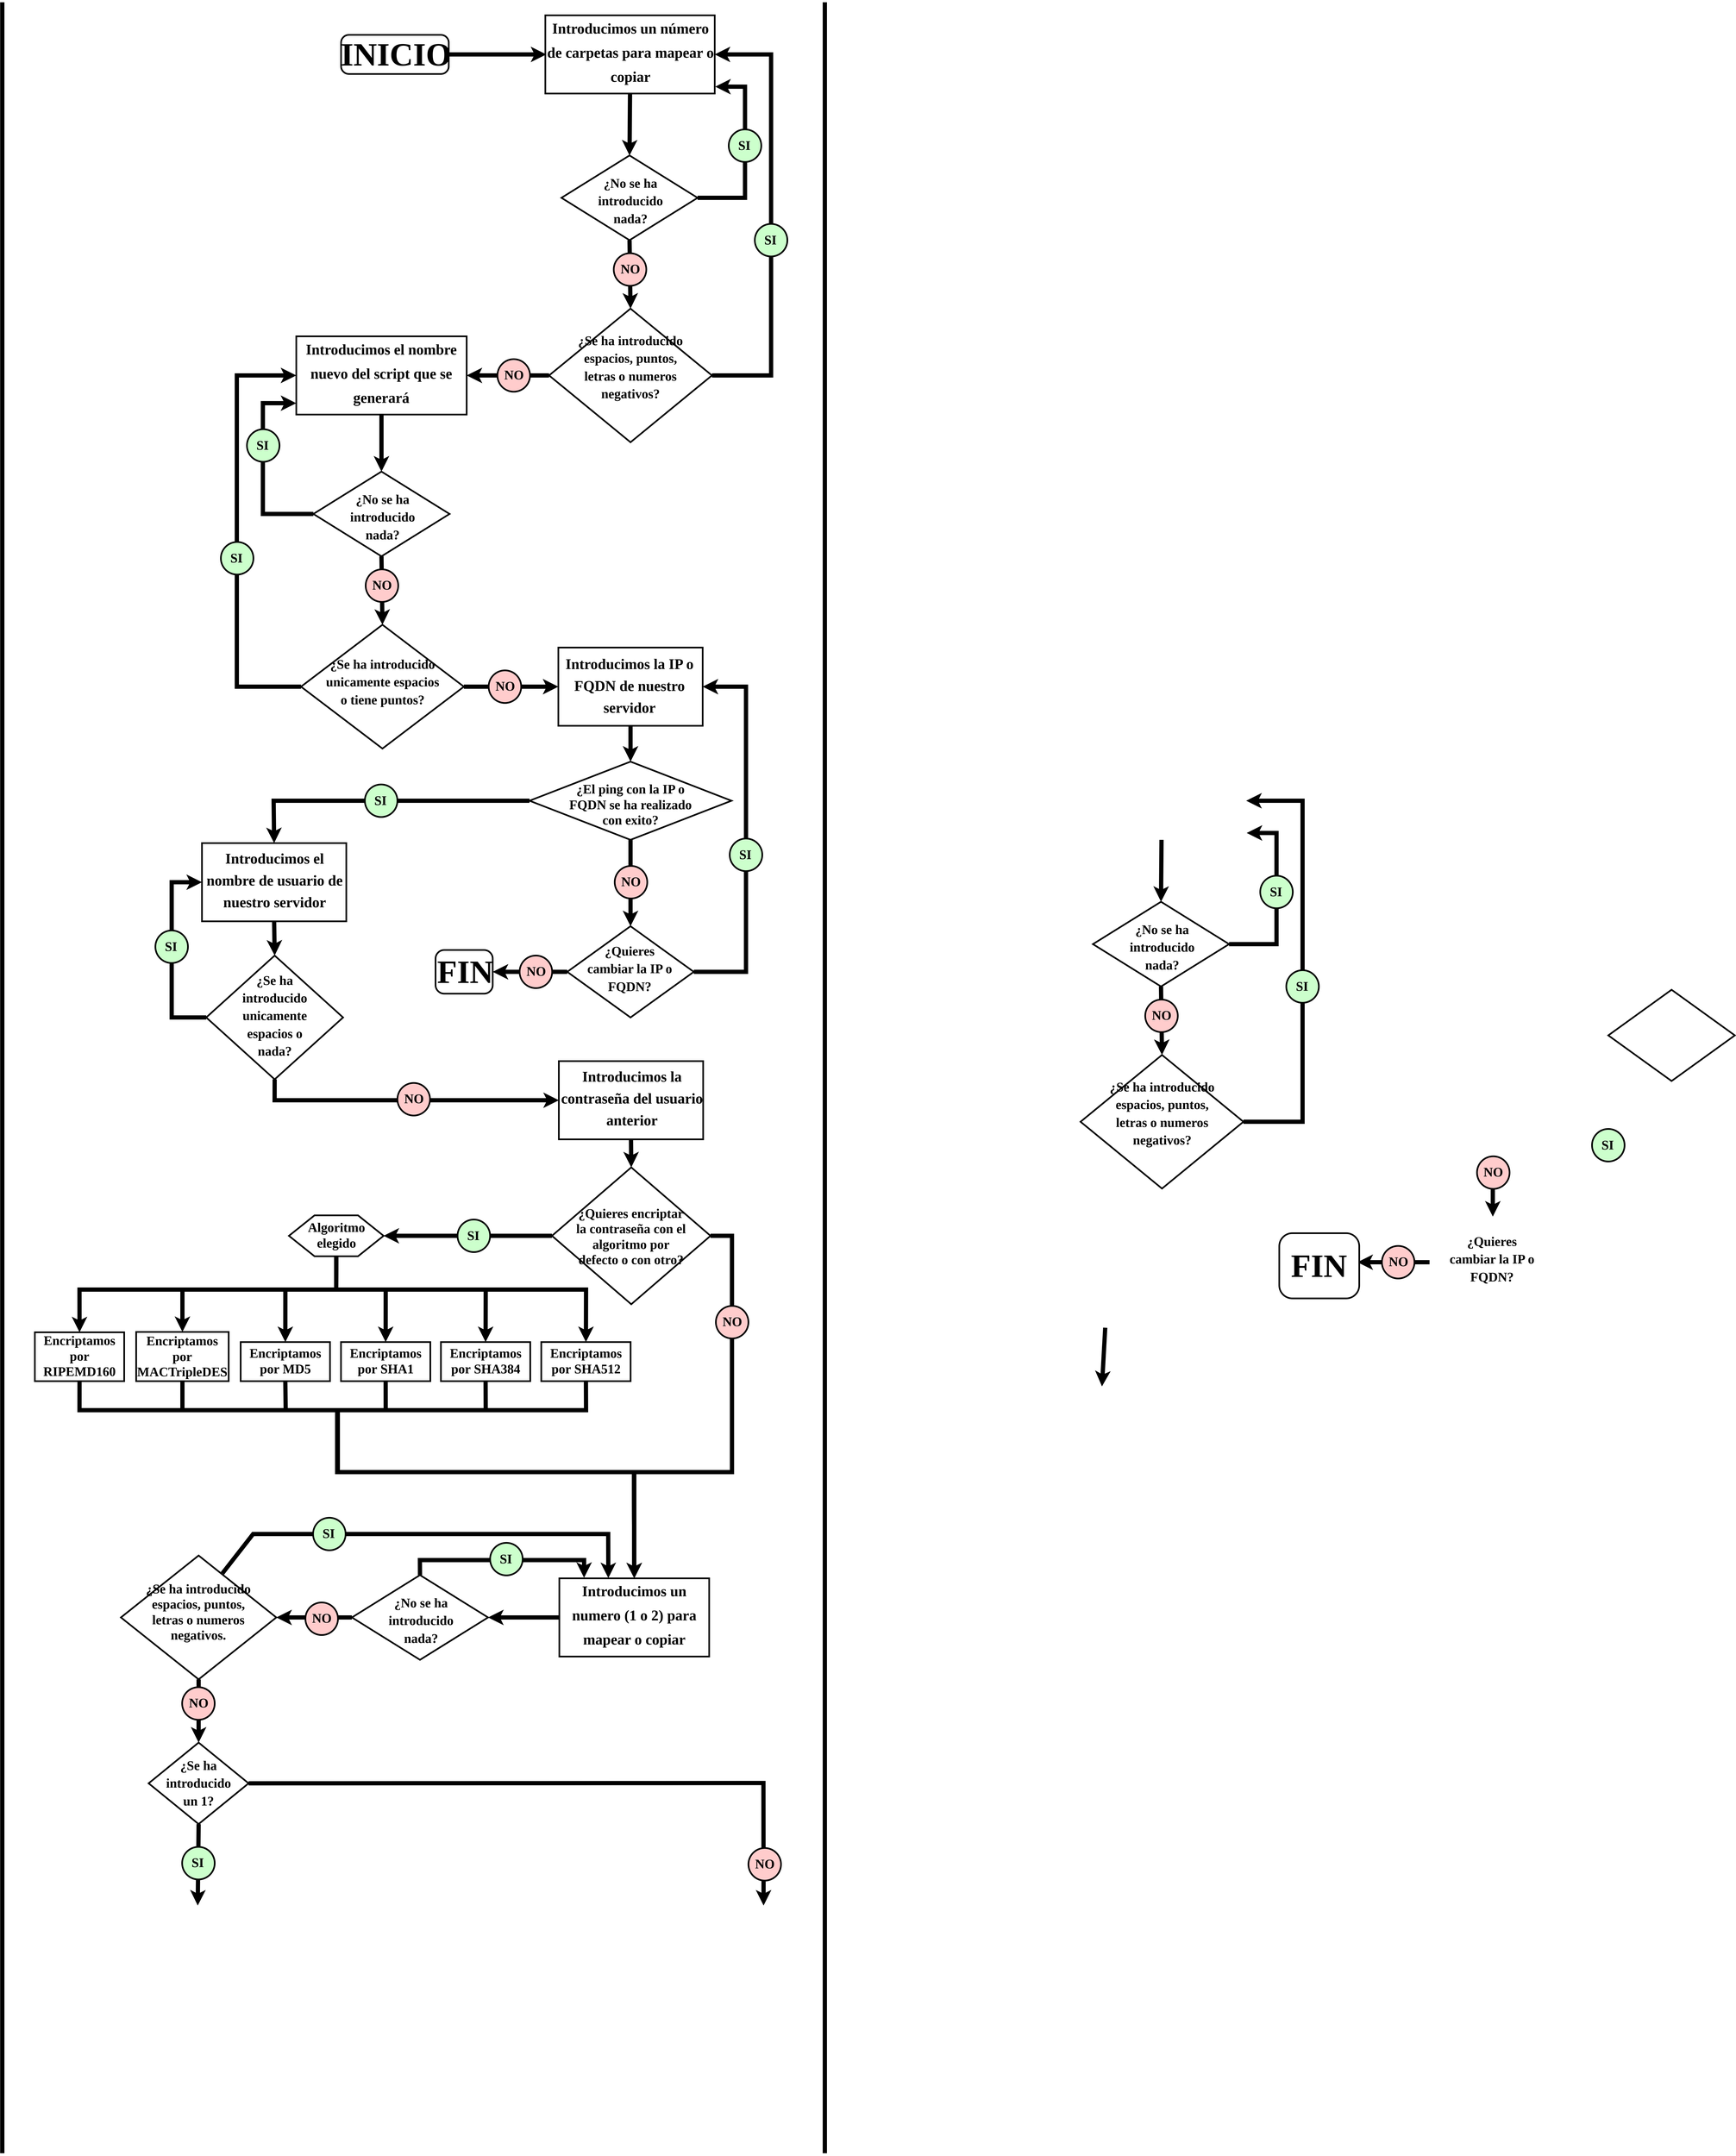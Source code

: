 <mxfile version="20.8.16" type="device"><diagram name="Page-1" id="DEeO1xI16uqo__QwS4Fh"><mxGraphModel dx="5736" dy="4705" grid="1" gridSize="10" guides="1" tooltips="1" connect="1" arrows="1" fold="1" page="1" pageScale="1" pageWidth="827" pageHeight="1169" math="0" shadow="0"><root><mxCell id="0"/><mxCell id="1" parent="0"/><mxCell id="x-Zm9D_RHkblR0Au4AUY-3" value="" style="rounded=1;whiteSpace=wrap;html=1;strokeWidth=5;arcSize=20;" vertex="1" parent="1"><mxGeometry x="1640" y="-340" width="330.5" height="120" as="geometry"/></mxCell><mxCell id="x-Zm9D_RHkblR0Au4AUY-5" value="&lt;span style=&quot;border-color: var(--border-color);&quot;&gt;&lt;font data-font-src=&quot;https://fonts.googleapis.com/css?family=Poppins&quot; face=&quot;Poppins&quot; size=&quot;1&quot; style=&quot;&quot;&gt;&lt;b style=&quot;font-size: 100px;&quot;&gt;INICIO&lt;/b&gt;&lt;/font&gt;&lt;/span&gt;" style="text;html=1;strokeColor=none;fillColor=none;align=center;verticalAlign=middle;whiteSpace=wrap;rounded=0;fontSize=30;fontFamily=Tahoma;" vertex="1" parent="1"><mxGeometry x="1654" y="-327.5" width="308.5" height="95" as="geometry"/></mxCell><mxCell id="x-Zm9D_RHkblR0Au4AUY-6" value="" style="endArrow=classic;html=1;rounded=0;fontFamily=Tahoma;fontSize=65;exitX=1;exitY=0.5;exitDx=0;exitDy=0;strokeWidth=13;entryX=0;entryY=0.5;entryDx=0;entryDy=0;" edge="1" parent="1" source="x-Zm9D_RHkblR0Au4AUY-3" target="x-Zm9D_RHkblR0Au4AUY-8"><mxGeometry width="50" height="50" relative="1" as="geometry"><mxPoint x="2690" y="-540" as="sourcePoint"/><mxPoint x="2530" y="-390" as="targetPoint"/></mxGeometry></mxCell><mxCell id="x-Zm9D_RHkblR0Au4AUY-7" value="" style="rounded=0;whiteSpace=wrap;html=1;strokeWidth=5;fontFamily=Tahoma;fontSize=65;" vertex="1" parent="1"><mxGeometry x="2267" y="-400" width="520" height="240" as="geometry"/></mxCell><mxCell id="x-Zm9D_RHkblR0Au4AUY-8" value="&lt;p style=&quot;line-height: 210%;&quot;&gt;&lt;span style=&quot;border-color: var(--border-color);&quot;&gt;&lt;font size=&quot;1&quot; data-font-src=&quot;https://fonts.googleapis.com/css?family=Poppins&quot; face=&quot;Poppins&quot; style=&quot;&quot;&gt;&lt;b style=&quot;font-size: 45px;&quot;&gt;Introducimos un número de carpetas para mapear o copiar&lt;/b&gt;&lt;/font&gt;&lt;/span&gt;&lt;/p&gt;" style="text;html=1;strokeColor=none;fillColor=none;align=center;verticalAlign=middle;whiteSpace=wrap;rounded=0;fontSize=30;fontFamily=Tahoma;" vertex="1" parent="1"><mxGeometry x="2270" y="-390" width="517" height="220" as="geometry"/></mxCell><mxCell id="x-Zm9D_RHkblR0Au4AUY-9" value="" style="strokeWidth=5;html=1;shape=mxgraph.flowchart.decision;whiteSpace=wrap;fontFamily=Poppins;fontSource=https%3A%2F%2Ffonts.googleapis.com%2Fcss%3Ffamily%3DPoppins;fontSize=47;" vertex="1" parent="1"><mxGeometry x="2316.5" y="30" width="418" height="260" as="geometry"/></mxCell><mxCell id="x-Zm9D_RHkblR0Au4AUY-10" value="" style="endArrow=classic;html=1;rounded=0;fontFamily=Tahoma;fontSize=65;exitX=0.5;exitY=1;exitDx=0;exitDy=0;strokeWidth=13;entryX=0.5;entryY=0;entryDx=0;entryDy=0;entryPerimeter=0;" edge="1" parent="1" source="x-Zm9D_RHkblR0Au4AUY-7" target="x-Zm9D_RHkblR0Au4AUY-9"><mxGeometry width="50" height="50" relative="1" as="geometry"><mxPoint x="2523.41" y="-160.0" as="sourcePoint"/><mxPoint x="2523.41" y="40.0" as="targetPoint"/></mxGeometry></mxCell><mxCell id="x-Zm9D_RHkblR0Au4AUY-11" value="&lt;p style=&quot;line-height: 148%;&quot;&gt;&lt;font size=&quot;1&quot; face=&quot;Poppins&quot;&gt;&lt;b style=&quot;font-size: 40px;&quot;&gt;¿No se ha introducido nada?&lt;/b&gt;&lt;/font&gt;&lt;/p&gt;" style="text;html=1;strokeColor=none;fillColor=none;align=center;verticalAlign=middle;whiteSpace=wrap;rounded=0;fontSize=30;fontFamily=Tahoma;" vertex="1" parent="1"><mxGeometry x="2406" y="90" width="245" height="170" as="geometry"/></mxCell><mxCell id="x-Zm9D_RHkblR0Au4AUY-12" value="" style="endArrow=classic;html=1;rounded=0;fontFamily=Tahoma;fontSize=65;exitX=1;exitY=0.5;exitDx=0;exitDy=0;strokeWidth=13;entryX=1.003;entryY=0.912;entryDx=0;entryDy=0;exitPerimeter=0;entryPerimeter=0;" edge="1" parent="1" source="x-Zm9D_RHkblR0Au4AUY-9" target="x-Zm9D_RHkblR0Au4AUY-7"><mxGeometry width="50" height="50" relative="1" as="geometry"><mxPoint x="2830" y="30" as="sourcePoint"/><mxPoint x="2830.0" y="110" as="targetPoint"/><Array as="points"><mxPoint x="2880" y="160"/><mxPoint x="2880" y="-181"/></Array></mxGeometry></mxCell><mxCell id="x-Zm9D_RHkblR0Au4AUY-13" value="" style="strokeWidth=5;html=1;shape=mxgraph.flowchart.decision;whiteSpace=wrap;fontFamily=Poppins;fontSource=https%3A%2F%2Ffonts.googleapis.com%2Fcss%3Ffamily%3DPoppins;fontSize=47;" vertex="1" parent="1"><mxGeometry x="2278.5" y="500" width="500" height="410" as="geometry"/></mxCell><mxCell id="x-Zm9D_RHkblR0Au4AUY-14" value="&lt;p style=&quot;line-height: 148%;&quot;&gt;&lt;font size=&quot;1&quot; face=&quot;Poppins&quot;&gt;&lt;b style=&quot;font-size: 40px;&quot;&gt;¿Se ha introducido espacios, puntos, letras o numeros negativos?&lt;/b&gt;&lt;/font&gt;&lt;/p&gt;" style="text;html=1;strokeColor=none;fillColor=none;align=center;verticalAlign=middle;whiteSpace=wrap;rounded=0;fontSize=30;fontFamily=Tahoma;" vertex="1" parent="1"><mxGeometry x="2344.22" y="570" width="368.55" height="230" as="geometry"/></mxCell><mxCell id="x-Zm9D_RHkblR0Au4AUY-16" value="" style="endArrow=classic;html=1;rounded=0;fontFamily=Tahoma;fontSize=65;strokeWidth=13;entryX=0.5;entryY=0;entryDx=0;entryDy=0;entryPerimeter=0;exitX=0.5;exitY=1;exitDx=0;exitDy=0;exitPerimeter=0;" edge="1" parent="1" source="x-Zm9D_RHkblR0Au4AUY-9" target="x-Zm9D_RHkblR0Au4AUY-13"><mxGeometry width="50" height="50" relative="1" as="geometry"><mxPoint x="2524.5" y="290" as="sourcePoint"/><mxPoint x="2524.91" y="360" as="targetPoint"/></mxGeometry></mxCell><mxCell id="x-Zm9D_RHkblR0Au4AUY-17" value="" style="endArrow=classic;html=1;rounded=0;fontFamily=Tahoma;fontSize=65;exitX=1;exitY=0.5;exitDx=0;exitDy=0;strokeWidth=13;entryX=1;entryY=0.5;entryDx=0;entryDy=0;exitPerimeter=0;" edge="1" parent="1" source="x-Zm9D_RHkblR0Au4AUY-13" target="x-Zm9D_RHkblR0Au4AUY-7"><mxGeometry width="50" height="50" relative="1" as="geometry"><mxPoint x="2771" y="400.0" as="sourcePoint"/><mxPoint x="2822" y="70.0" as="targetPoint"/><Array as="points"><mxPoint x="2960" y="705"/><mxPoint x="2960" y="-280"/></Array></mxGeometry></mxCell><mxCell id="x-Zm9D_RHkblR0Au4AUY-19" value="" style="rounded=0;whiteSpace=wrap;html=1;strokeWidth=5;fontFamily=Poppins;fontSource=https%3A%2F%2Ffonts.googleapis.com%2Fcss%3Ffamily%3DPoppins;fontSize=45;" vertex="1" parent="1"><mxGeometry x="1502.5" y="585" width="523" height="240" as="geometry"/></mxCell><mxCell id="x-Zm9D_RHkblR0Au4AUY-20" value="" style="endArrow=classic;html=1;rounded=0;fontFamily=Tahoma;fontSize=65;exitX=0;exitY=0.5;exitDx=0;exitDy=0;strokeWidth=13;entryX=1;entryY=0.5;entryDx=0;entryDy=0;exitPerimeter=0;" edge="1" parent="1" source="x-Zm9D_RHkblR0Au4AUY-13" target="x-Zm9D_RHkblR0Au4AUY-19"><mxGeometry width="50" height="50" relative="1" as="geometry"><mxPoint x="1980.5" y="-330" as="sourcePoint"/><mxPoint x="2280" y="-330" as="targetPoint"/></mxGeometry></mxCell><mxCell id="x-Zm9D_RHkblR0Au4AUY-27" value="" style="verticalLabelPosition=bottom;verticalAlign=top;html=1;shape=mxgraph.flowchart.on-page_reference;strokeWidth=5;fontFamily=Poppins;fontSource=https%3A%2F%2Ffonts.googleapis.com%2Fcss%3Ffamily%3DPoppins;fontSize=45;fillColor=#FFCCCC;" vertex="1" parent="1"><mxGeometry x="2477" y="330" width="100" height="100" as="geometry"/></mxCell><mxCell id="x-Zm9D_RHkblR0Au4AUY-28" value="&lt;p style=&quot;line-height: 148%;&quot;&gt;&lt;font size=&quot;1&quot; face=&quot;Poppins&quot;&gt;&lt;b style=&quot;font-size: 40px;&quot;&gt;NO&lt;/b&gt;&lt;/font&gt;&lt;/p&gt;" style="text;html=1;strokeColor=none;fillColor=none;align=center;verticalAlign=middle;whiteSpace=wrap;rounded=0;fontSize=30;fontFamily=Tahoma;" vertex="1" parent="1"><mxGeometry x="2502.5" y="364" width="50" height="40" as="geometry"/></mxCell><mxCell id="x-Zm9D_RHkblR0Au4AUY-29" value="" style="verticalLabelPosition=bottom;verticalAlign=top;html=1;shape=mxgraph.flowchart.on-page_reference;strokeWidth=5;fontFamily=Poppins;fontSource=https%3A%2F%2Ffonts.googleapis.com%2Fcss%3Ffamily%3DPoppins;fontSize=45;fillColor=#CCFFCC;" vertex="1" parent="1"><mxGeometry x="2830" y="-50" width="100" height="100" as="geometry"/></mxCell><mxCell id="x-Zm9D_RHkblR0Au4AUY-30" value="&lt;p style=&quot;line-height: 148%;&quot;&gt;&lt;font size=&quot;1&quot; face=&quot;Poppins&quot;&gt;&lt;b style=&quot;font-size: 40px;&quot;&gt;SI&lt;/b&gt;&lt;/font&gt;&lt;/p&gt;" style="text;html=1;strokeColor=none;fillColor=none;align=center;verticalAlign=middle;whiteSpace=wrap;rounded=0;fontSize=30;fontFamily=Tahoma;" vertex="1" parent="1"><mxGeometry x="2853" y="-18" width="50" height="45" as="geometry"/></mxCell><mxCell id="x-Zm9D_RHkblR0Au4AUY-31" value="" style="verticalLabelPosition=bottom;verticalAlign=top;html=1;shape=mxgraph.flowchart.on-page_reference;strokeWidth=5;fontFamily=Poppins;fontSource=https%3A%2F%2Ffonts.googleapis.com%2Fcss%3Ffamily%3DPoppins;fontSize=45;fillColor=#FFCCCC;" vertex="1" parent="1"><mxGeometry x="2120" y="655" width="100" height="100" as="geometry"/></mxCell><mxCell id="x-Zm9D_RHkblR0Au4AUY-32" value="&lt;p style=&quot;line-height: 148%;&quot;&gt;&lt;font size=&quot;1&quot; face=&quot;Poppins&quot;&gt;&lt;b style=&quot;font-size: 40px;&quot;&gt;NO&lt;/b&gt;&lt;/font&gt;&lt;/p&gt;" style="text;html=1;strokeColor=none;fillColor=none;align=center;verticalAlign=middle;whiteSpace=wrap;rounded=0;fontSize=30;fontFamily=Tahoma;" vertex="1" parent="1"><mxGeometry x="2145.5" y="689" width="50" height="40" as="geometry"/></mxCell><mxCell id="x-Zm9D_RHkblR0Au4AUY-33" value="" style="verticalLabelPosition=bottom;verticalAlign=top;html=1;shape=mxgraph.flowchart.on-page_reference;strokeWidth=5;fontFamily=Poppins;fontSource=https%3A%2F%2Ffonts.googleapis.com%2Fcss%3Ffamily%3DPoppins;fontSize=45;fillColor=#CCFFCC;" vertex="1" parent="1"><mxGeometry x="2910" y="240" width="100" height="100" as="geometry"/></mxCell><mxCell id="x-Zm9D_RHkblR0Au4AUY-34" value="&lt;p style=&quot;line-height: 148%;&quot;&gt;&lt;font size=&quot;1&quot; face=&quot;Poppins&quot;&gt;&lt;b style=&quot;font-size: 40px;&quot;&gt;SI&lt;/b&gt;&lt;/font&gt;&lt;/p&gt;" style="text;html=1;strokeColor=none;fillColor=none;align=center;verticalAlign=middle;whiteSpace=wrap;rounded=0;fontSize=30;fontFamily=Tahoma;" vertex="1" parent="1"><mxGeometry x="2933" y="272" width="50" height="45" as="geometry"/></mxCell><mxCell id="x-Zm9D_RHkblR0Au4AUY-35" value="&lt;p style=&quot;line-height: 210%;&quot;&gt;&lt;span style=&quot;border-color: var(--border-color);&quot;&gt;&lt;font size=&quot;1&quot; data-font-src=&quot;https://fonts.googleapis.com/css?family=Poppins&quot; face=&quot;Poppins&quot; style=&quot;&quot;&gt;&lt;b style=&quot;font-size: 45px;&quot;&gt;Introducimos el nombre nuevo del script que se generará&lt;/b&gt;&lt;/font&gt;&lt;/span&gt;&lt;/p&gt;" style="text;html=1;strokeColor=none;fillColor=none;align=center;verticalAlign=middle;whiteSpace=wrap;rounded=0;fontSize=30;fontFamily=Tahoma;" vertex="1" parent="1"><mxGeometry x="1507" y="600" width="512.5" height="210" as="geometry"/></mxCell><mxCell id="x-Zm9D_RHkblR0Au4AUY-38" value="" style="strokeWidth=5;html=1;shape=mxgraph.flowchart.decision;whiteSpace=wrap;fontFamily=Poppins;fontSource=https%3A%2F%2Ffonts.googleapis.com%2Fcss%3Ffamily%3DPoppins;fontSize=47;" vertex="1" parent="1"><mxGeometry x="1555" y="1000" width="418" height="260" as="geometry"/></mxCell><mxCell id="x-Zm9D_RHkblR0Au4AUY-39" value="" style="endArrow=classic;html=1;rounded=0;fontFamily=Tahoma;fontSize=65;strokeWidth=13;entryX=0.5;entryY=0;entryDx=0;entryDy=0;entryPerimeter=0;exitX=0.5;exitY=1;exitDx=0;exitDy=0;" edge="1" parent="1" source="x-Zm9D_RHkblR0Au4AUY-19" target="x-Zm9D_RHkblR0Au4AUY-38"><mxGeometry width="50" height="50" relative="1" as="geometry"><mxPoint x="1761" y="830" as="sourcePoint"/><mxPoint x="1758.91" y="1025.0" as="targetPoint"/></mxGeometry></mxCell><mxCell id="x-Zm9D_RHkblR0Au4AUY-40" value="&lt;p style=&quot;line-height: 148%;&quot;&gt;&lt;font size=&quot;1&quot; face=&quot;Poppins&quot;&gt;&lt;b style=&quot;font-size: 40px;&quot;&gt;¿No se ha introducido nada?&lt;/b&gt;&lt;/font&gt;&lt;/p&gt;" style="text;html=1;strokeColor=none;fillColor=none;align=center;verticalAlign=middle;whiteSpace=wrap;rounded=0;fontSize=30;fontFamily=Tahoma;" vertex="1" parent="1"><mxGeometry x="1644.5" y="1060" width="245" height="170" as="geometry"/></mxCell><mxCell id="x-Zm9D_RHkblR0Au4AUY-41" value="" style="endArrow=classic;html=1;rounded=0;fontFamily=Tahoma;fontSize=65;strokeWidth=13;exitX=0;exitY=0.5;exitDx=0;exitDy=0;exitPerimeter=0;entryX=0;entryY=0.855;entryDx=0;entryDy=0;entryPerimeter=0;" edge="1" parent="1" source="x-Zm9D_RHkblR0Au4AUY-38" target="x-Zm9D_RHkblR0Au4AUY-19"><mxGeometry width="50" height="50" relative="1" as="geometry"><mxPoint x="1270" y="1156" as="sourcePoint"/><mxPoint x="1500" y="790" as="targetPoint"/><Array as="points"><mxPoint x="1400" y="1130"/><mxPoint x="1400" y="790"/></Array></mxGeometry></mxCell><mxCell id="x-Zm9D_RHkblR0Au4AUY-42" value="" style="strokeWidth=5;html=1;shape=mxgraph.flowchart.decision;whiteSpace=wrap;fontFamily=Poppins;fontSource=https%3A%2F%2Ffonts.googleapis.com%2Fcss%3Ffamily%3DPoppins;fontSize=47;" vertex="1" parent="1"><mxGeometry x="1517" y="1470" width="500" height="380" as="geometry"/></mxCell><mxCell id="x-Zm9D_RHkblR0Au4AUY-43" value="&lt;p style=&quot;line-height: 148%;&quot;&gt;&lt;font size=&quot;1&quot; face=&quot;Poppins&quot;&gt;&lt;b style=&quot;font-size: 40px;&quot;&gt;¿Se ha introducido unicamente espacios o tiene puntos?&lt;/b&gt;&lt;/font&gt;&lt;/p&gt;" style="text;html=1;strokeColor=none;fillColor=none;align=center;verticalAlign=middle;whiteSpace=wrap;rounded=0;fontSize=30;fontFamily=Tahoma;" vertex="1" parent="1"><mxGeometry x="1582.72" y="1536" width="368.55" height="230" as="geometry"/></mxCell><mxCell id="x-Zm9D_RHkblR0Au4AUY-44" value="" style="endArrow=classic;html=1;rounded=0;fontFamily=Tahoma;fontSize=65;strokeWidth=13;entryX=0.5;entryY=0;entryDx=0;entryDy=0;entryPerimeter=0;exitX=0.5;exitY=1;exitDx=0;exitDy=0;exitPerimeter=0;" edge="1" parent="1" source="x-Zm9D_RHkblR0Au4AUY-38" target="x-Zm9D_RHkblR0Au4AUY-42"><mxGeometry width="50" height="50" relative="1" as="geometry"><mxPoint x="1763" y="1260" as="sourcePoint"/><mxPoint x="1763.41" y="1330" as="targetPoint"/></mxGeometry></mxCell><mxCell id="x-Zm9D_RHkblR0Au4AUY-45" value="" style="endArrow=classic;html=1;rounded=0;fontFamily=Tahoma;fontSize=65;strokeWidth=13;exitX=0;exitY=0.5;exitDx=0;exitDy=0;exitPerimeter=0;entryX=0;entryY=0.5;entryDx=0;entryDy=0;" edge="1" parent="1" source="x-Zm9D_RHkblR0Au4AUY-42" target="x-Zm9D_RHkblR0Au4AUY-19"><mxGeometry width="50" height="50" relative="1" as="geometry"><mxPoint x="1011" y="1786" as="sourcePoint"/><mxPoint x="1011" y="696" as="targetPoint"/><Array as="points"><mxPoint x="1320" y="1660"/><mxPoint x="1320" y="705"/></Array></mxGeometry></mxCell><mxCell id="x-Zm9D_RHkblR0Au4AUY-46" value="" style="verticalLabelPosition=bottom;verticalAlign=top;html=1;shape=mxgraph.flowchart.on-page_reference;strokeWidth=5;fontFamily=Poppins;fontSource=https%3A%2F%2Ffonts.googleapis.com%2Fcss%3Ffamily%3DPoppins;fontSize=45;fillColor=#FFCCCC;" vertex="1" parent="1"><mxGeometry x="1715.5" y="1300" width="100" height="100" as="geometry"/></mxCell><mxCell id="x-Zm9D_RHkblR0Au4AUY-47" value="&lt;p style=&quot;line-height: 148%;&quot;&gt;&lt;font size=&quot;1&quot; face=&quot;Poppins&quot;&gt;&lt;b style=&quot;font-size: 40px;&quot;&gt;NO&lt;/b&gt;&lt;/font&gt;&lt;/p&gt;" style="text;html=1;strokeColor=none;fillColor=none;align=center;verticalAlign=middle;whiteSpace=wrap;rounded=0;fontSize=30;fontFamily=Tahoma;" vertex="1" parent="1"><mxGeometry x="1741" y="1334" width="50" height="40" as="geometry"/></mxCell><mxCell id="x-Zm9D_RHkblR0Au4AUY-48" value="" style="verticalLabelPosition=bottom;verticalAlign=top;html=1;shape=mxgraph.flowchart.on-page_reference;strokeWidth=5;fontFamily=Poppins;fontSource=https%3A%2F%2Ffonts.googleapis.com%2Fcss%3Ffamily%3DPoppins;fontSize=45;fillColor=#CCFFCC;" vertex="1" parent="1"><mxGeometry x="1351" y="870" width="100" height="100" as="geometry"/></mxCell><mxCell id="x-Zm9D_RHkblR0Au4AUY-49" value="&lt;p style=&quot;line-height: 148%;&quot;&gt;&lt;font size=&quot;1&quot; face=&quot;Poppins&quot;&gt;&lt;b style=&quot;font-size: 40px;&quot;&gt;SI&lt;/b&gt;&lt;/font&gt;&lt;/p&gt;" style="text;html=1;strokeColor=none;fillColor=none;align=center;verticalAlign=middle;whiteSpace=wrap;rounded=0;fontSize=30;fontFamily=Tahoma;" vertex="1" parent="1"><mxGeometry x="1374" y="902" width="50" height="45" as="geometry"/></mxCell><mxCell id="x-Zm9D_RHkblR0Au4AUY-50" value="" style="verticalLabelPosition=bottom;verticalAlign=top;html=1;shape=mxgraph.flowchart.on-page_reference;strokeWidth=5;fontFamily=Poppins;fontSource=https%3A%2F%2Ffonts.googleapis.com%2Fcss%3Ffamily%3DPoppins;fontSize=45;fillColor=#CCFFCC;" vertex="1" parent="1"><mxGeometry x="1271" y="1216" width="100" height="100" as="geometry"/></mxCell><mxCell id="x-Zm9D_RHkblR0Au4AUY-51" value="&lt;p style=&quot;line-height: 148%;&quot;&gt;&lt;font size=&quot;1&quot; face=&quot;Poppins&quot;&gt;&lt;b style=&quot;font-size: 40px;&quot;&gt;SI&lt;/b&gt;&lt;/font&gt;&lt;/p&gt;" style="text;html=1;strokeColor=none;fillColor=none;align=center;verticalAlign=middle;whiteSpace=wrap;rounded=0;fontSize=30;fontFamily=Tahoma;" vertex="1" parent="1"><mxGeometry x="1294" y="1248" width="50" height="45" as="geometry"/></mxCell><mxCell id="x-Zm9D_RHkblR0Au4AUY-52" value="" style="rounded=0;whiteSpace=wrap;html=1;strokeWidth=5;fontFamily=Poppins;fontSource=https%3A%2F%2Ffonts.googleapis.com%2Fcss%3Ffamily%3DPoppins;fontSize=45;" vertex="1" parent="1"><mxGeometry x="2306.99" y="1540" width="443.01" height="240" as="geometry"/></mxCell><mxCell id="x-Zm9D_RHkblR0Au4AUY-53" value="&lt;p style=&quot;line-height: 210%;&quot;&gt;&lt;font face=&quot;Poppins&quot;&gt;&lt;span style=&quot;font-size: 45px;&quot;&gt;&lt;b&gt;Introducimos la IP o FQDN de nuestro servidor&lt;/b&gt;&lt;/span&gt;&lt;/font&gt;&lt;/p&gt;" style="text;html=1;strokeColor=none;fillColor=none;align=center;verticalAlign=middle;whiteSpace=wrap;rounded=0;fontSize=30;fontFamily=Tahoma;" vertex="1" parent="1"><mxGeometry x="2311.49" y="1555" width="428.51" height="210" as="geometry"/></mxCell><mxCell id="x-Zm9D_RHkblR0Au4AUY-54" value="" style="strokeWidth=5;html=1;shape=mxgraph.flowchart.decision;whiteSpace=wrap;fontFamily=Poppins;fontSource=https%3A%2F%2Ffonts.googleapis.com%2Fcss%3Ffamily%3DPoppins;fontSize=47;" vertex="1" parent="1"><mxGeometry x="2218.5" y="1890" width="620" height="240" as="geometry"/></mxCell><mxCell id="x-Zm9D_RHkblR0Au4AUY-55" value="" style="endArrow=classic;html=1;rounded=0;fontFamily=Tahoma;fontSize=65;strokeWidth=13;entryX=0.5;entryY=0;entryDx=0;entryDy=0;entryPerimeter=0;exitX=0.5;exitY=1;exitDx=0;exitDy=0;" edge="1" parent="1" source="x-Zm9D_RHkblR0Au4AUY-52" target="x-Zm9D_RHkblR0Au4AUY-54"><mxGeometry width="50" height="50" relative="1" as="geometry"><mxPoint x="2528.49" y="1785" as="sourcePoint"/><mxPoint x="2526.4" y="1980.0" as="targetPoint"/></mxGeometry></mxCell><mxCell id="x-Zm9D_RHkblR0Au4AUY-56" value="&lt;p style=&quot;line-height: 148%;&quot;&gt;&lt;font face=&quot;Poppins&quot;&gt;&lt;span style=&quot;font-size: 40px;&quot;&gt;&lt;b&gt;¿El ping con la IP o FQDN se ha realizado con exito?&lt;/b&gt;&lt;/span&gt;&lt;/font&gt;&lt;/p&gt;" style="text;html=1;strokeColor=none;fillColor=none;align=center;verticalAlign=middle;whiteSpace=wrap;rounded=0;fontSize=30;fontFamily=Tahoma;" vertex="1" parent="1"><mxGeometry x="2311" y="1939" width="435" height="170" as="geometry"/></mxCell><mxCell id="x-Zm9D_RHkblR0Au4AUY-58" value="" style="strokeWidth=5;html=1;shape=mxgraph.flowchart.decision;whiteSpace=wrap;fontFamily=Poppins;fontSource=https%3A%2F%2Ffonts.googleapis.com%2Fcss%3Ffamily%3DPoppins;fontSize=47;" vertex="1" parent="1"><mxGeometry x="2334.25" y="2395" width="388.49" height="280" as="geometry"/></mxCell><mxCell id="x-Zm9D_RHkblR0Au4AUY-59" value="&lt;p style=&quot;line-height: 148%;&quot;&gt;&lt;font size=&quot;1&quot; face=&quot;Poppins&quot;&gt;&lt;b style=&quot;font-size: 40px;&quot;&gt;¿Quieres cambiar la IP o FQDN?&lt;/b&gt;&lt;/font&gt;&lt;/p&gt;" style="text;html=1;strokeColor=none;fillColor=none;align=center;verticalAlign=middle;whiteSpace=wrap;rounded=0;fontSize=30;fontFamily=Tahoma;" vertex="1" parent="1"><mxGeometry x="2377.84" y="2446" width="295.79" height="169" as="geometry"/></mxCell><mxCell id="x-Zm9D_RHkblR0Au4AUY-60" value="" style="endArrow=classic;html=1;rounded=0;fontFamily=Tahoma;fontSize=65;strokeWidth=13;entryX=0.5;entryY=0;entryDx=0;entryDy=0;entryPerimeter=0;exitX=0.5;exitY=1;exitDx=0;exitDy=0;exitPerimeter=0;" edge="1" parent="1" source="x-Zm9D_RHkblR0Au4AUY-54" target="x-Zm9D_RHkblR0Au4AUY-58"><mxGeometry width="50" height="50" relative="1" as="geometry"><mxPoint x="2527.49" y="2275" as="sourcePoint"/><mxPoint x="2527.9" y="2345" as="targetPoint"/></mxGeometry></mxCell><mxCell id="x-Zm9D_RHkblR0Au4AUY-62" value="" style="verticalLabelPosition=bottom;verticalAlign=top;html=1;shape=mxgraph.flowchart.on-page_reference;strokeWidth=5;fontFamily=Poppins;fontSource=https%3A%2F%2Ffonts.googleapis.com%2Fcss%3Ffamily%3DPoppins;fontSize=45;fillColor=#FFCCCC;" vertex="1" parent="1"><mxGeometry x="2479.98" y="2210" width="100" height="100" as="geometry"/></mxCell><mxCell id="x-Zm9D_RHkblR0Au4AUY-63" value="&lt;p style=&quot;line-height: 148%;&quot;&gt;&lt;font size=&quot;1&quot; face=&quot;Poppins&quot;&gt;&lt;b style=&quot;font-size: 40px;&quot;&gt;NO&lt;/b&gt;&lt;/font&gt;&lt;/p&gt;" style="text;html=1;strokeColor=none;fillColor=none;align=center;verticalAlign=middle;whiteSpace=wrap;rounded=0;fontSize=30;fontFamily=Tahoma;" vertex="1" parent="1"><mxGeometry x="2505.48" y="2244" width="50" height="40" as="geometry"/></mxCell><mxCell id="x-Zm9D_RHkblR0Au4AUY-68" value="" style="endArrow=classic;html=1;rounded=0;fontFamily=Tahoma;fontSize=65;strokeWidth=13;exitX=0;exitY=0.5;exitDx=0;exitDy=0;exitPerimeter=0;entryX=0.5;entryY=0;entryDx=0;entryDy=0;" edge="1" parent="1" source="x-Zm9D_RHkblR0Au4AUY-54" target="x-Zm9D_RHkblR0Au4AUY-84"><mxGeometry width="50" height="50" relative="1" as="geometry"><mxPoint x="1791" y="2420" as="sourcePoint"/><mxPoint x="1253" y="2200" as="targetPoint"/><Array as="points"><mxPoint x="1433" y="2010"/></Array></mxGeometry></mxCell><mxCell id="x-Zm9D_RHkblR0Au4AUY-69" value="" style="endArrow=classic;html=1;rounded=0;fontFamily=Tahoma;fontSize=65;strokeWidth=13;exitX=1;exitY=0.5;exitDx=0;exitDy=0;exitPerimeter=0;entryX=1;entryY=0.5;entryDx=0;entryDy=0;" edge="1" parent="1" source="x-Zm9D_RHkblR0Au4AUY-58" target="x-Zm9D_RHkblR0Au4AUY-52"><mxGeometry width="50" height="50" relative="1" as="geometry"><mxPoint x="3233" y="2570" as="sourcePoint"/><mxPoint x="3221.5" y="1555" as="targetPoint"/><Array as="points"><mxPoint x="2883" y="2535"/><mxPoint x="2883" y="1660"/></Array></mxGeometry></mxCell><mxCell id="x-Zm9D_RHkblR0Au4AUY-70" value="" style="verticalLabelPosition=bottom;verticalAlign=top;html=1;shape=mxgraph.flowchart.on-page_reference;strokeWidth=5;fontFamily=Poppins;fontSource=https%3A%2F%2Ffonts.googleapis.com%2Fcss%3Ffamily%3DPoppins;fontSize=45;fillColor=#CCFFCC;" vertex="1" parent="1"><mxGeometry x="1713" y="1960" width="100" height="100" as="geometry"/></mxCell><mxCell id="x-Zm9D_RHkblR0Au4AUY-71" value="&lt;p style=&quot;line-height: 148%;&quot;&gt;&lt;font size=&quot;1&quot; face=&quot;Poppins&quot;&gt;&lt;b style=&quot;font-size: 40px;&quot;&gt;SI&lt;/b&gt;&lt;/font&gt;&lt;/p&gt;" style="text;html=1;strokeColor=none;fillColor=none;align=center;verticalAlign=middle;whiteSpace=wrap;rounded=0;fontSize=30;fontFamily=Tahoma;" vertex="1" parent="1"><mxGeometry x="1736" y="1992" width="50" height="45" as="geometry"/></mxCell><mxCell id="x-Zm9D_RHkblR0Au4AUY-72" value="" style="verticalLabelPosition=bottom;verticalAlign=top;html=1;shape=mxgraph.flowchart.on-page_reference;strokeWidth=5;fontFamily=Poppins;fontSource=https%3A%2F%2Ffonts.googleapis.com%2Fcss%3Ffamily%3DPoppins;fontSize=45;fillColor=#CCFFCC;" vertex="1" parent="1"><mxGeometry x="2833" y="2126" width="100" height="100" as="geometry"/></mxCell><mxCell id="x-Zm9D_RHkblR0Au4AUY-73" value="&lt;p style=&quot;line-height: 148%;&quot;&gt;&lt;font size=&quot;1&quot; face=&quot;Poppins&quot;&gt;&lt;b style=&quot;font-size: 40px;&quot;&gt;SI&lt;/b&gt;&lt;/font&gt;&lt;/p&gt;" style="text;html=1;strokeColor=none;fillColor=none;align=center;verticalAlign=middle;whiteSpace=wrap;rounded=0;fontSize=30;fontFamily=Tahoma;" vertex="1" parent="1"><mxGeometry x="2856" y="2158" width="50" height="45" as="geometry"/></mxCell><mxCell id="x-Zm9D_RHkblR0Au4AUY-74" value="" style="endArrow=classic;html=1;rounded=0;fontFamily=Tahoma;fontSize=65;exitX=1;exitY=0.5;exitDx=0;exitDy=0;strokeWidth=13;exitPerimeter=0;entryX=0;entryY=0.5;entryDx=0;entryDy=0;" edge="1" parent="1" source="x-Zm9D_RHkblR0Au4AUY-42" target="x-Zm9D_RHkblR0Au4AUY-52"><mxGeometry width="50" height="50" relative="1" as="geometry"><mxPoint x="2142.5" y="1500" as="sourcePoint"/><mxPoint x="2263" y="1650" as="targetPoint"/></mxGeometry></mxCell><mxCell id="x-Zm9D_RHkblR0Au4AUY-75" value="" style="verticalLabelPosition=bottom;verticalAlign=top;html=1;shape=mxgraph.flowchart.on-page_reference;strokeWidth=5;fontFamily=Poppins;fontSource=https%3A%2F%2Ffonts.googleapis.com%2Fcss%3Ffamily%3DPoppins;fontSize=45;fillColor=#FFCCCC;" vertex="1" parent="1"><mxGeometry x="2093" y="1610" width="100" height="100" as="geometry"/></mxCell><mxCell id="x-Zm9D_RHkblR0Au4AUY-76" value="&lt;p style=&quot;line-height: 148%;&quot;&gt;&lt;font size=&quot;1&quot; face=&quot;Poppins&quot;&gt;&lt;b style=&quot;font-size: 40px;&quot;&gt;NO&lt;/b&gt;&lt;/font&gt;&lt;/p&gt;" style="text;html=1;strokeColor=none;fillColor=none;align=center;verticalAlign=middle;whiteSpace=wrap;rounded=0;fontSize=30;fontFamily=Tahoma;" vertex="1" parent="1"><mxGeometry x="2118.5" y="1644" width="50" height="40" as="geometry"/></mxCell><mxCell id="x-Zm9D_RHkblR0Au4AUY-79" value="" style="endArrow=classic;html=1;rounded=0;fontFamily=Tahoma;fontSize=65;strokeWidth=13;exitX=0;exitY=0.5;exitDx=0;exitDy=0;exitPerimeter=0;entryX=1;entryY=0.5;entryDx=0;entryDy=0;" edge="1" parent="1" source="x-Zm9D_RHkblR0Au4AUY-58" target="x-Zm9D_RHkblR0Au4AUY-82"><mxGeometry width="50" height="50" relative="1" as="geometry"><mxPoint x="2197.02" y="2490" as="sourcePoint"/><mxPoint x="2113" y="2535" as="targetPoint"/></mxGeometry></mxCell><mxCell id="x-Zm9D_RHkblR0Au4AUY-80" value="" style="verticalLabelPosition=bottom;verticalAlign=top;html=1;shape=mxgraph.flowchart.on-page_reference;strokeWidth=5;fontFamily=Poppins;fontSource=https%3A%2F%2Ffonts.googleapis.com%2Fcss%3Ffamily%3DPoppins;fontSize=45;fillColor=#FFCCCC;" vertex="1" parent="1"><mxGeometry x="2188.0" y="2485" width="100" height="100" as="geometry"/></mxCell><mxCell id="x-Zm9D_RHkblR0Au4AUY-81" value="&lt;p style=&quot;line-height: 148%;&quot;&gt;&lt;font size=&quot;1&quot; face=&quot;Poppins&quot;&gt;&lt;b style=&quot;font-size: 40px;&quot;&gt;NO&lt;/b&gt;&lt;/font&gt;&lt;/p&gt;" style="text;html=1;strokeColor=none;fillColor=none;align=center;verticalAlign=middle;whiteSpace=wrap;rounded=0;fontSize=30;fontFamily=Tahoma;" vertex="1" parent="1"><mxGeometry x="2213.5" y="2519" width="50" height="40" as="geometry"/></mxCell><mxCell id="x-Zm9D_RHkblR0Au4AUY-82" value="" style="rounded=1;whiteSpace=wrap;html=1;strokeWidth=5;arcSize=20;" vertex="1" parent="1"><mxGeometry x="1930" y="2468" width="175.5" height="134" as="geometry"/></mxCell><mxCell id="x-Zm9D_RHkblR0Au4AUY-83" value="&lt;span style=&quot;border-color: var(--border-color);&quot;&gt;&lt;font data-font-src=&quot;https://fonts.googleapis.com/css?family=Poppins&quot; face=&quot;Poppins&quot; size=&quot;1&quot; style=&quot;&quot;&gt;&lt;b style=&quot;font-size: 100px;&quot;&gt;FIN&lt;/b&gt;&lt;/font&gt;&lt;/span&gt;" style="text;html=1;strokeColor=none;fillColor=none;align=center;verticalAlign=middle;whiteSpace=wrap;rounded=0;fontSize=30;fontFamily=Tahoma;" vertex="1" parent="1"><mxGeometry x="1951.27" y="2495" width="140" height="80" as="geometry"/></mxCell><mxCell id="x-Zm9D_RHkblR0Au4AUY-84" value="" style="rounded=0;whiteSpace=wrap;html=1;strokeWidth=5;fontFamily=Poppins;fontSource=https%3A%2F%2Ffonts.googleapis.com%2Fcss%3Ffamily%3DPoppins;fontSize=45;" vertex="1" parent="1"><mxGeometry x="1213.0" y="2140" width="443.01" height="240" as="geometry"/></mxCell><mxCell id="x-Zm9D_RHkblR0Au4AUY-85" value="&lt;p style=&quot;line-height: 210%;&quot;&gt;&lt;font face=&quot;Poppins&quot;&gt;&lt;span style=&quot;font-size: 45px;&quot;&gt;&lt;b&gt;Introducimos el nombre de usuario de nuestro servidor&lt;/b&gt;&lt;/span&gt;&lt;/font&gt;&lt;/p&gt;" style="text;html=1;strokeColor=none;fillColor=none;align=center;verticalAlign=middle;whiteSpace=wrap;rounded=0;fontSize=30;fontFamily=Tahoma;" vertex="1" parent="1"><mxGeometry x="1215.25" y="2152" width="441.75" height="210" as="geometry"/></mxCell><mxCell id="x-Zm9D_RHkblR0Au4AUY-99" value="" style="endArrow=classic;html=1;rounded=0;fontFamily=Tahoma;fontSize=65;strokeWidth=13;exitX=0.5;exitY=1;exitDx=0;exitDy=0;entryX=0.5;entryY=0;entryDx=0;entryDy=0;entryPerimeter=0;" edge="1" parent="1" source="x-Zm9D_RHkblR0Au4AUY-84" target="x-Zm9D_RHkblR0Au4AUY-112"><mxGeometry width="50" height="50" relative="1" as="geometry"><mxPoint x="1437.63" y="2449.0" as="sourcePoint"/><mxPoint x="1435" y="2489" as="targetPoint"/></mxGeometry></mxCell><mxCell id="x-Zm9D_RHkblR0Au4AUY-101" value="" style="endArrow=classic;html=1;rounded=0;fontFamily=Tahoma;fontSize=65;strokeWidth=13;exitX=0;exitY=0.5;exitDx=0;exitDy=0;exitPerimeter=0;entryX=0;entryY=0.5;entryDx=0;entryDy=0;" edge="1" parent="1" source="x-Zm9D_RHkblR0Au4AUY-112" target="x-Zm9D_RHkblR0Au4AUY-84"><mxGeometry width="50" height="50" relative="1" as="geometry"><mxPoint x="1184.51" y="2679" as="sourcePoint"/><mxPoint x="1135.01" y="2279.2" as="targetPoint"/><Array as="points"><mxPoint x="1120" y="2675"/><mxPoint x="1120" y="2260"/></Array></mxGeometry></mxCell><mxCell id="x-Zm9D_RHkblR0Au4AUY-104" value="" style="endArrow=classic;html=1;rounded=0;fontFamily=Tahoma;fontSize=65;strokeWidth=13;exitX=0.5;exitY=1;exitDx=0;exitDy=0;exitPerimeter=0;entryX=0;entryY=0.5;entryDx=0;entryDy=0;" edge="1" parent="1" source="x-Zm9D_RHkblR0Au4AUY-112" target="x-Zm9D_RHkblR0Au4AUY-114"><mxGeometry width="50" height="50" relative="1" as="geometry"><mxPoint x="1433.01" y="2865" as="sourcePoint"/><mxPoint x="1773" y="3039" as="targetPoint"/><Array as="points"><mxPoint x="1436" y="2929"/></Array></mxGeometry></mxCell><mxCell id="x-Zm9D_RHkblR0Au4AUY-106" value="" style="verticalLabelPosition=bottom;verticalAlign=top;html=1;shape=mxgraph.flowchart.on-page_reference;strokeWidth=5;fontFamily=Poppins;fontSource=https%3A%2F%2Ffonts.googleapis.com%2Fcss%3Ffamily%3DPoppins;fontSize=45;fillColor=#FFCCCC;" vertex="1" parent="1"><mxGeometry x="1813" y="2876" width="100" height="100" as="geometry"/></mxCell><mxCell id="x-Zm9D_RHkblR0Au4AUY-107" value="&lt;p style=&quot;line-height: 148%;&quot;&gt;&lt;font size=&quot;1&quot; face=&quot;Poppins&quot;&gt;&lt;b style=&quot;font-size: 40px;&quot;&gt;NO&lt;/b&gt;&lt;/font&gt;&lt;/p&gt;" style="text;html=1;strokeColor=none;fillColor=none;align=center;verticalAlign=middle;whiteSpace=wrap;rounded=0;fontSize=30;fontFamily=Tahoma;" vertex="1" parent="1"><mxGeometry x="1838.5" y="2910" width="50" height="40" as="geometry"/></mxCell><mxCell id="x-Zm9D_RHkblR0Au4AUY-108" value="" style="verticalLabelPosition=bottom;verticalAlign=top;html=1;shape=mxgraph.flowchart.on-page_reference;strokeWidth=5;fontFamily=Poppins;fontSource=https%3A%2F%2Ffonts.googleapis.com%2Fcss%3Ffamily%3DPoppins;fontSize=45;fillColor=#CCFFCC;" vertex="1" parent="1"><mxGeometry x="1070" y="2408" width="100" height="100" as="geometry"/></mxCell><mxCell id="x-Zm9D_RHkblR0Au4AUY-109" value="&lt;p style=&quot;line-height: 148%;&quot;&gt;&lt;font size=&quot;1&quot; face=&quot;Poppins&quot;&gt;&lt;b style=&quot;font-size: 40px;&quot;&gt;SI&lt;/b&gt;&lt;/font&gt;&lt;/p&gt;" style="text;html=1;strokeColor=none;fillColor=none;align=center;verticalAlign=middle;whiteSpace=wrap;rounded=0;fontSize=30;fontFamily=Tahoma;" vertex="1" parent="1"><mxGeometry x="1093" y="2440" width="50" height="45" as="geometry"/></mxCell><mxCell id="x-Zm9D_RHkblR0Au4AUY-112" value="" style="strokeWidth=5;html=1;shape=mxgraph.flowchart.decision;whiteSpace=wrap;fontFamily=Poppins;fontSource=https%3A%2F%2Ffonts.googleapis.com%2Fcss%3Ffamily%3DPoppins;fontSize=47;" vertex="1" parent="1"><mxGeometry x="1226.13" y="2485" width="420" height="380" as="geometry"/></mxCell><mxCell id="x-Zm9D_RHkblR0Au4AUY-113" value="&lt;p style=&quot;line-height: 148%;&quot;&gt;&lt;font size=&quot;1&quot; face=&quot;Poppins&quot;&gt;&lt;b style=&quot;font-size: 40px;&quot;&gt;¿Se ha introducido unicamente espacios o nada?&lt;/b&gt;&lt;/font&gt;&lt;/p&gt;" style="text;html=1;strokeColor=none;fillColor=none;align=center;verticalAlign=middle;whiteSpace=wrap;rounded=0;fontSize=30;fontFamily=Tahoma;" vertex="1" parent="1"><mxGeometry x="1304.74" y="2533" width="262.77" height="284" as="geometry"/></mxCell><mxCell id="x-Zm9D_RHkblR0Au4AUY-114" value="" style="rounded=0;whiteSpace=wrap;html=1;strokeWidth=5;fontFamily=Poppins;fontSource=https%3A%2F%2Ffonts.googleapis.com%2Fcss%3Ffamily%3DPoppins;fontSize=45;" vertex="1" parent="1"><mxGeometry x="2308.5" y="2809" width="443.01" height="240" as="geometry"/></mxCell><mxCell id="x-Zm9D_RHkblR0Au4AUY-115" value="&lt;p style=&quot;line-height: 210%;&quot;&gt;&lt;font face=&quot;Poppins&quot;&gt;&lt;span style=&quot;font-size: 45px;&quot;&gt;&lt;b&gt;Introducimos la contraseña del usuario anterior&lt;/b&gt;&lt;/span&gt;&lt;/font&gt;&lt;/p&gt;" style="text;html=1;strokeColor=none;fillColor=none;align=center;verticalAlign=middle;whiteSpace=wrap;rounded=0;fontSize=30;fontFamily=Tahoma;" vertex="1" parent="1"><mxGeometry x="2313" y="2821" width="439.5" height="210" as="geometry"/></mxCell><mxCell id="x-Zm9D_RHkblR0Au4AUY-118" value="" style="strokeWidth=5;html=1;shape=mxgraph.flowchart.decision;whiteSpace=wrap;fontFamily=Poppins;fontSource=https%3A%2F%2Ffonts.googleapis.com%2Fcss%3Ffamily%3DPoppins;fontSize=47;" vertex="1" parent="1"><mxGeometry x="2287.38" y="3135" width="486.75" height="420" as="geometry"/></mxCell><mxCell id="x-Zm9D_RHkblR0Au4AUY-119" value="" style="endArrow=classic;html=1;rounded=0;fontFamily=Tahoma;fontSize=65;strokeWidth=13;entryX=0.5;entryY=0;entryDx=0;entryDy=0;entryPerimeter=0;exitX=0.5;exitY=1;exitDx=0;exitDy=0;" edge="1" parent="1" source="x-Zm9D_RHkblR0Au4AUY-114" target="x-Zm9D_RHkblR0Au4AUY-118"><mxGeometry width="50" height="50" relative="1" as="geometry"><mxPoint x="2528.495" y="3049" as="sourcePoint"/><mxPoint x="2526.4" y="3249.0" as="targetPoint"/></mxGeometry></mxCell><mxCell id="x-Zm9D_RHkblR0Au4AUY-120" value="&lt;p style=&quot;line-height: 148%;&quot;&gt;&lt;font face=&quot;Poppins&quot;&gt;&lt;span style=&quot;font-size: 40px;&quot;&gt;&lt;b&gt;¿Quieres encriptar la contraseña con el algoritmo por defecto o con otro?&lt;/b&gt;&lt;/span&gt;&lt;/font&gt;&lt;/p&gt;" style="text;html=1;strokeColor=none;fillColor=none;align=center;verticalAlign=middle;whiteSpace=wrap;rounded=0;fontSize=30;fontFamily=Tahoma;" vertex="1" parent="1"><mxGeometry x="2351.74" y="3206" width="355.78" height="286" as="geometry"/></mxCell><mxCell id="x-Zm9D_RHkblR0Au4AUY-121" value="" style="strokeWidth=5;html=1;shape=mxgraph.flowchart.decision;whiteSpace=wrap;fontFamily=Poppins;fontSource=https%3A%2F%2Ffonts.googleapis.com%2Fcss%3Ffamily%3DPoppins;fontSize=47;" vertex="1" parent="1"><mxGeometry x="5530" y="2590" width="388.49" height="280" as="geometry"/></mxCell><mxCell id="x-Zm9D_RHkblR0Au4AUY-122" value="&lt;p style=&quot;line-height: 148%;&quot;&gt;&lt;font size=&quot;1&quot; face=&quot;Poppins&quot;&gt;&lt;b style=&quot;font-size: 40px;&quot;&gt;¿Quieres cambiar la IP o FQDN?&lt;/b&gt;&lt;/font&gt;&lt;/p&gt;" style="text;html=1;strokeColor=none;fillColor=none;align=center;verticalAlign=middle;whiteSpace=wrap;rounded=0;fontSize=30;fontFamily=Tahoma;" vertex="1" parent="1"><mxGeometry x="5024.84" y="3337" width="295.79" height="169" as="geometry"/></mxCell><mxCell id="x-Zm9D_RHkblR0Au4AUY-123" value="" style="endArrow=classic;html=1;rounded=0;fontFamily=Tahoma;fontSize=65;strokeWidth=13;entryX=0.5;entryY=0;entryDx=0;entryDy=0;entryPerimeter=0;exitX=0.5;exitY=1;exitDx=0;exitDy=0;exitPerimeter=0;" edge="1" parent="1"><mxGeometry width="50" height="50" relative="1" as="geometry"><mxPoint x="5175.5" y="3151" as="sourcePoint"/><mxPoint x="5175.495" y="3286" as="targetPoint"/></mxGeometry></mxCell><mxCell id="x-Zm9D_RHkblR0Au4AUY-124" value="" style="verticalLabelPosition=bottom;verticalAlign=top;html=1;shape=mxgraph.flowchart.on-page_reference;strokeWidth=5;fontFamily=Poppins;fontSource=https%3A%2F%2Ffonts.googleapis.com%2Fcss%3Ffamily%3DPoppins;fontSize=45;fillColor=#FFCCCC;" vertex="1" parent="1"><mxGeometry x="5126.98" y="3101" width="100" height="100" as="geometry"/></mxCell><mxCell id="x-Zm9D_RHkblR0Au4AUY-125" value="&lt;p style=&quot;line-height: 148%;&quot;&gt;&lt;font size=&quot;1&quot; face=&quot;Poppins&quot;&gt;&lt;b style=&quot;font-size: 40px;&quot;&gt;NO&lt;/b&gt;&lt;/font&gt;&lt;/p&gt;" style="text;html=1;strokeColor=none;fillColor=none;align=center;verticalAlign=middle;whiteSpace=wrap;rounded=0;fontSize=30;fontFamily=Tahoma;" vertex="1" parent="1"><mxGeometry x="5152.48" y="3135" width="50" height="40" as="geometry"/></mxCell><mxCell id="x-Zm9D_RHkblR0Au4AUY-127" value="" style="verticalLabelPosition=bottom;verticalAlign=top;html=1;shape=mxgraph.flowchart.on-page_reference;strokeWidth=5;fontFamily=Poppins;fontSource=https%3A%2F%2Ffonts.googleapis.com%2Fcss%3Ffamily%3DPoppins;fontSize=45;fillColor=#CCFFCC;" vertex="1" parent="1"><mxGeometry x="5480" y="3017" width="100" height="100" as="geometry"/></mxCell><mxCell id="x-Zm9D_RHkblR0Au4AUY-128" value="&lt;p style=&quot;line-height: 148%;&quot;&gt;&lt;font size=&quot;1&quot; face=&quot;Poppins&quot;&gt;&lt;b style=&quot;font-size: 40px;&quot;&gt;SI&lt;/b&gt;&lt;/font&gt;&lt;/p&gt;" style="text;html=1;strokeColor=none;fillColor=none;align=center;verticalAlign=middle;whiteSpace=wrap;rounded=0;fontSize=30;fontFamily=Tahoma;" vertex="1" parent="1"><mxGeometry x="5503" y="3049" width="50" height="45" as="geometry"/></mxCell><mxCell id="x-Zm9D_RHkblR0Au4AUY-132" value="" style="endArrow=classic;html=1;rounded=0;fontFamily=Tahoma;fontSize=65;strokeWidth=13;exitX=0;exitY=0.5;exitDx=0;exitDy=0;exitPerimeter=0;" edge="1" parent="1"><mxGeometry width="50" height="50" relative="1" as="geometry"><mxPoint x="4981.25" y="3426" as="sourcePoint"/><mxPoint x="4760" y="3426" as="targetPoint"/></mxGeometry></mxCell><mxCell id="x-Zm9D_RHkblR0Au4AUY-133" value="" style="verticalLabelPosition=bottom;verticalAlign=top;html=1;shape=mxgraph.flowchart.on-page_reference;strokeWidth=5;fontFamily=Poppins;fontSource=https%3A%2F%2Ffonts.googleapis.com%2Fcss%3Ffamily%3DPoppins;fontSize=45;fillColor=#FFCCCC;" vertex="1" parent="1"><mxGeometry x="4835" y="3376" width="100" height="100" as="geometry"/></mxCell><mxCell id="x-Zm9D_RHkblR0Au4AUY-134" value="&lt;p style=&quot;line-height: 148%;&quot;&gt;&lt;font size=&quot;1&quot; face=&quot;Poppins&quot;&gt;&lt;b style=&quot;font-size: 40px;&quot;&gt;NO&lt;/b&gt;&lt;/font&gt;&lt;/p&gt;" style="text;html=1;strokeColor=none;fillColor=none;align=center;verticalAlign=middle;whiteSpace=wrap;rounded=0;fontSize=30;fontFamily=Tahoma;" vertex="1" parent="1"><mxGeometry x="4860.5" y="3410" width="50" height="40" as="geometry"/></mxCell><mxCell id="x-Zm9D_RHkblR0Au4AUY-135" value="" style="rounded=1;whiteSpace=wrap;html=1;strokeWidth=5;arcSize=20;" vertex="1" parent="1"><mxGeometry x="4520" y="3337" width="245.5" height="200" as="geometry"/></mxCell><mxCell id="x-Zm9D_RHkblR0Au4AUY-136" value="&lt;span style=&quot;border-color: var(--border-color);&quot;&gt;&lt;font data-font-src=&quot;https://fonts.googleapis.com/css?family=Poppins&quot; face=&quot;Poppins&quot; size=&quot;1&quot; style=&quot;&quot;&gt;&lt;b style=&quot;font-size: 100px;&quot;&gt;FIN&lt;/b&gt;&lt;/font&gt;&lt;/span&gt;" style="text;html=1;strokeColor=none;fillColor=none;align=center;verticalAlign=middle;whiteSpace=wrap;rounded=0;fontSize=30;fontFamily=Tahoma;" vertex="1" parent="1"><mxGeometry x="4530" y="3352" width="223.5" height="170" as="geometry"/></mxCell><mxCell id="x-Zm9D_RHkblR0Au4AUY-137" value="" style="verticalLabelPosition=bottom;verticalAlign=top;html=1;shape=hexagon;perimeter=hexagonPerimeter2;arcSize=6;size=0.27;strokeWidth=5;fontFamily=Poppins;fontSource=https%3A%2F%2Ffonts.googleapis.com%2Fcss%3Ffamily%3DPoppins;fontSize=45;fillColor=#FFFFFF;" vertex="1" parent="1"><mxGeometry x="1480" y="3282.25" width="290.5" height="125.5" as="geometry"/></mxCell><mxCell id="x-Zm9D_RHkblR0Au4AUY-138" value="" style="endArrow=classic;html=1;rounded=0;fontFamily=Tahoma;fontSize=65;strokeWidth=13;entryX=1;entryY=0.5;entryDx=0;entryDy=0;exitX=0;exitY=0.5;exitDx=0;exitDy=0;exitPerimeter=0;" edge="1" parent="1" source="x-Zm9D_RHkblR0Au4AUY-118" target="x-Zm9D_RHkblR0Au4AUY-137"><mxGeometry width="50" height="50" relative="1" as="geometry"><mxPoint x="2541.135" y="3025" as="sourcePoint"/><mxPoint x="2540.755" y="3145" as="targetPoint"/><Array as="points"/></mxGeometry></mxCell><mxCell id="x-Zm9D_RHkblR0Au4AUY-139" value="" style="endArrow=classic;html=1;rounded=0;fontFamily=Tahoma;fontSize=65;strokeWidth=13;exitX=1;exitY=0.5;exitDx=0;exitDy=0;exitPerimeter=0;entryX=0.5;entryY=0;entryDx=0;entryDy=0;" edge="1" parent="1" source="x-Zm9D_RHkblR0Au4AUY-118" target="x-Zm9D_RHkblR0Au4AUY-180"><mxGeometry width="50" height="50" relative="1" as="geometry"><mxPoint x="2530.65" y="3555.0" as="sourcePoint"/><mxPoint x="2630" y="4100" as="targetPoint"/><Array as="points"><mxPoint x="2840" y="3345"/><mxPoint x="2840" y="4070"/><mxPoint x="2540" y="4070"/></Array></mxGeometry></mxCell><mxCell id="x-Zm9D_RHkblR0Au4AUY-140" value="" style="verticalLabelPosition=bottom;verticalAlign=top;html=1;shape=mxgraph.flowchart.on-page_reference;strokeWidth=5;fontFamily=Poppins;fontSource=https%3A%2F%2Ffonts.googleapis.com%2Fcss%3Ffamily%3DPoppins;fontSize=45;fillColor=#FFCCCC;" vertex="1" parent="1"><mxGeometry x="2790.5" y="3560" width="100" height="100" as="geometry"/></mxCell><mxCell id="x-Zm9D_RHkblR0Au4AUY-141" value="&lt;p style=&quot;line-height: 148%;&quot;&gt;&lt;font size=&quot;1&quot; face=&quot;Poppins&quot;&gt;&lt;b style=&quot;font-size: 40px;&quot;&gt;NO&lt;/b&gt;&lt;/font&gt;&lt;/p&gt;" style="text;html=1;strokeColor=none;fillColor=none;align=center;verticalAlign=middle;whiteSpace=wrap;rounded=0;fontSize=30;fontFamily=Tahoma;" vertex="1" parent="1"><mxGeometry x="2816.0" y="3594" width="50" height="40" as="geometry"/></mxCell><mxCell id="x-Zm9D_RHkblR0Au4AUY-142" value="" style="verticalLabelPosition=bottom;verticalAlign=top;html=1;shape=mxgraph.flowchart.on-page_reference;strokeWidth=5;fontFamily=Poppins;fontSource=https%3A%2F%2Ffonts.googleapis.com%2Fcss%3Ffamily%3DPoppins;fontSize=45;fillColor=#CCFFCC;" vertex="1" parent="1"><mxGeometry x="1997.5" y="3295" width="100" height="100" as="geometry"/></mxCell><mxCell id="x-Zm9D_RHkblR0Au4AUY-143" value="&lt;p style=&quot;line-height: 148%;&quot;&gt;&lt;font size=&quot;1&quot; face=&quot;Poppins&quot;&gt;&lt;b style=&quot;font-size: 40px;&quot;&gt;SI&lt;/b&gt;&lt;/font&gt;&lt;/p&gt;" style="text;html=1;strokeColor=none;fillColor=none;align=center;verticalAlign=middle;whiteSpace=wrap;rounded=0;fontSize=30;fontFamily=Tahoma;" vertex="1" parent="1"><mxGeometry x="2020.5" y="3327" width="50" height="45" as="geometry"/></mxCell><mxCell id="x-Zm9D_RHkblR0Au4AUY-144" value="&lt;p style=&quot;line-height: 148%;&quot;&gt;&lt;font face=&quot;Poppins&quot;&gt;&lt;span style=&quot;font-size: 40px;&quot;&gt;&lt;b&gt;Algoritmo elegido&lt;/b&gt;&lt;/span&gt;&lt;/font&gt;&lt;/p&gt;" style="text;html=1;strokeColor=none;fillColor=none;align=center;verticalAlign=middle;whiteSpace=wrap;rounded=0;fontSize=30;fontFamily=Tahoma;" vertex="1" parent="1"><mxGeometry x="1530.5" y="3301" width="189.5" height="88" as="geometry"/></mxCell><mxCell id="x-Zm9D_RHkblR0Au4AUY-145" value="" style="rounded=0;whiteSpace=wrap;html=1;strokeWidth=5;fontFamily=Poppins;fontSource=https%3A%2F%2Ffonts.googleapis.com%2Fcss%3Ffamily%3DPoppins;fontSize=45;" vertex="1" parent="1"><mxGeometry x="2254.53" y="3671" width="274.22" height="120" as="geometry"/></mxCell><mxCell id="x-Zm9D_RHkblR0Au4AUY-156" value="&lt;p style=&quot;line-height: 148%;&quot;&gt;&lt;font face=&quot;Poppins&quot;&gt;&lt;span style=&quot;font-size: 40px;&quot;&gt;&lt;b&gt;Encriptamos por&amp;nbsp;&lt;/b&gt;&lt;/span&gt;&lt;/font&gt;&lt;b style=&quot;font-size: 40px; font-family: Poppins; background-color: initial;&quot;&gt;SHA512&lt;/b&gt;&lt;/p&gt;" style="text;html=1;strokeColor=none;fillColor=none;align=center;verticalAlign=middle;whiteSpace=wrap;rounded=0;fontSize=30;fontFamily=Tahoma;" vertex="1" parent="1"><mxGeometry x="2264.53" y="3681" width="254.22" height="100" as="geometry"/></mxCell><mxCell id="x-Zm9D_RHkblR0Au4AUY-157" value="" style="rounded=0;whiteSpace=wrap;html=1;strokeWidth=5;fontFamily=Poppins;fontSource=https%3A%2F%2Ffonts.googleapis.com%2Fcss%3Ffamily%3DPoppins;fontSize=45;" vertex="1" parent="1"><mxGeometry x="1946.53" y="3671" width="274.22" height="120" as="geometry"/></mxCell><mxCell id="x-Zm9D_RHkblR0Au4AUY-158" value="&lt;p style=&quot;line-height: 148%;&quot;&gt;&lt;font face=&quot;Poppins&quot;&gt;&lt;span style=&quot;font-size: 40px;&quot;&gt;&lt;b&gt;Encriptamos por&amp;nbsp;&lt;/b&gt;&lt;/span&gt;&lt;/font&gt;&lt;b style=&quot;font-size: 40px; font-family: Poppins; background-color: initial;&quot;&gt;SHA384&lt;/b&gt;&lt;/p&gt;" style="text;html=1;strokeColor=none;fillColor=none;align=center;verticalAlign=middle;whiteSpace=wrap;rounded=0;fontSize=30;fontFamily=Tahoma;" vertex="1" parent="1"><mxGeometry x="1956.53" y="3681" width="254.22" height="100" as="geometry"/></mxCell><mxCell id="x-Zm9D_RHkblR0Au4AUY-159" value="" style="rounded=0;whiteSpace=wrap;html=1;strokeWidth=5;fontFamily=Poppins;fontSource=https%3A%2F%2Ffonts.googleapis.com%2Fcss%3Ffamily%3DPoppins;fontSize=45;" vertex="1" parent="1"><mxGeometry x="1639.75" y="3671" width="274.22" height="120" as="geometry"/></mxCell><mxCell id="x-Zm9D_RHkblR0Au4AUY-160" value="&lt;p style=&quot;line-height: 148%;&quot;&gt;&lt;font face=&quot;Poppins&quot;&gt;&lt;span style=&quot;font-size: 40px;&quot;&gt;&lt;b&gt;Encriptamos por&amp;nbsp;&lt;/b&gt;&lt;/span&gt;&lt;/font&gt;&lt;b style=&quot;font-size: 40px; font-family: Poppins; background-color: initial;&quot;&gt;SHA1&lt;/b&gt;&lt;/p&gt;" style="text;html=1;strokeColor=none;fillColor=none;align=center;verticalAlign=middle;whiteSpace=wrap;rounded=0;fontSize=30;fontFamily=Tahoma;" vertex="1" parent="1"><mxGeometry x="1649.75" y="3681" width="254.22" height="100" as="geometry"/></mxCell><mxCell id="x-Zm9D_RHkblR0Au4AUY-161" value="" style="rounded=0;whiteSpace=wrap;html=1;strokeWidth=5;fontFamily=Poppins;fontSource=https%3A%2F%2Ffonts.googleapis.com%2Fcss%3Ffamily%3DPoppins;fontSize=45;" vertex="1" parent="1"><mxGeometry x="1331.75" y="3671" width="274.22" height="120" as="geometry"/></mxCell><mxCell id="x-Zm9D_RHkblR0Au4AUY-163" value="" style="rounded=0;whiteSpace=wrap;html=1;strokeWidth=5;fontFamily=Poppins;fontSource=https%3A%2F%2Ffonts.googleapis.com%2Fcss%3Ffamily%3DPoppins;fontSize=45;" vertex="1" parent="1"><mxGeometry x="1011" y="3640" width="283.97" height="151" as="geometry"/></mxCell><mxCell id="x-Zm9D_RHkblR0Au4AUY-164" value="&lt;p style=&quot;line-height: 148%;&quot;&gt;&lt;font face=&quot;Poppins&quot;&gt;&lt;span style=&quot;font-size: 40px;&quot;&gt;&lt;b&gt;Encriptamos por&amp;nbsp;&lt;/b&gt;&lt;/span&gt;&lt;/font&gt;&lt;b style=&quot;font-size: 40px; font-family: Poppins; background-color: initial;&quot;&gt;MD5&lt;/b&gt;&lt;/p&gt;" style="text;html=1;strokeColor=none;fillColor=none;align=center;verticalAlign=middle;whiteSpace=wrap;rounded=0;fontSize=30;fontFamily=Tahoma;" vertex="1" parent="1"><mxGeometry x="1341.75" y="3681" width="254.22" height="100" as="geometry"/></mxCell><mxCell id="x-Zm9D_RHkblR0Au4AUY-165" value="" style="rounded=0;whiteSpace=wrap;html=1;strokeWidth=5;fontFamily=Poppins;fontSource=https%3A%2F%2Ffonts.googleapis.com%2Fcss%3Ffamily%3DPoppins;fontSize=45;" vertex="1" parent="1"><mxGeometry x="700" y="3641" width="274.22" height="150" as="geometry"/></mxCell><mxCell id="x-Zm9D_RHkblR0Au4AUY-166" value="&lt;p style=&quot;line-height: 148%;&quot;&gt;&lt;font face=&quot;Poppins&quot;&gt;&lt;span style=&quot;font-size: 40px;&quot;&gt;&lt;b&gt;Encriptamos por RIPEMD160&lt;/b&gt;&lt;/span&gt;&lt;/font&gt;&lt;/p&gt;" style="text;html=1;strokeColor=none;fillColor=none;align=center;verticalAlign=middle;whiteSpace=wrap;rounded=0;fontSize=30;fontFamily=Tahoma;" vertex="1" parent="1"><mxGeometry x="710" y="3641" width="254.22" height="150" as="geometry"/></mxCell><mxCell id="x-Zm9D_RHkblR0Au4AUY-167" value="&lt;p style=&quot;line-height: 148%;&quot;&gt;&lt;font face=&quot;Poppins&quot;&gt;&lt;span style=&quot;font-size: 40px;&quot;&gt;&lt;b&gt;Encriptamos por MACTripleDES&lt;/b&gt;&lt;/span&gt;&lt;/font&gt;&lt;/p&gt;" style="text;html=1;strokeColor=none;fillColor=none;align=center;verticalAlign=middle;whiteSpace=wrap;rounded=0;fontSize=30;fontFamily=Tahoma;" vertex="1" parent="1"><mxGeometry x="1011" y="3647" width="283" height="140" as="geometry"/></mxCell><mxCell id="x-Zm9D_RHkblR0Au4AUY-168" value="" style="endArrow=classic;html=1;rounded=0;fontFamily=Tahoma;fontSize=65;strokeWidth=13;entryX=0.5;entryY=0;entryDx=0;entryDy=0;exitX=0.5;exitY=1;exitDx=0;exitDy=0;" edge="1" parent="1" source="x-Zm9D_RHkblR0Au4AUY-137" target="x-Zm9D_RHkblR0Au4AUY-166"><mxGeometry width="50" height="50" relative="1" as="geometry"><mxPoint x="1620" y="3510" as="sourcePoint"/><mxPoint x="963.12" y="3344.67" as="targetPoint"/><Array as="points"><mxPoint x="1625" y="3510"/><mxPoint x="837" y="3510"/></Array></mxGeometry></mxCell><mxCell id="x-Zm9D_RHkblR0Au4AUY-169" value="" style="endArrow=classic;html=1;rounded=0;fontFamily=Tahoma;fontSize=65;strokeWidth=13;entryX=0.5;entryY=0;entryDx=0;entryDy=0;exitX=0.5;exitY=1;exitDx=0;exitDy=0;" edge="1" parent="1" source="x-Zm9D_RHkblR0Au4AUY-137" target="x-Zm9D_RHkblR0Au4AUY-163"><mxGeometry width="50" height="50" relative="1" as="geometry"><mxPoint x="1640" y="3410" as="sourcePoint"/><mxPoint x="864.11" y="3681" as="targetPoint"/><Array as="points"><mxPoint x="1625" y="3510"/><mxPoint x="1153" y="3510"/></Array></mxGeometry></mxCell><mxCell id="x-Zm9D_RHkblR0Au4AUY-170" value="" style="endArrow=classic;html=1;rounded=0;fontFamily=Tahoma;fontSize=65;strokeWidth=13;entryX=0.5;entryY=0;entryDx=0;entryDy=0;exitX=0.5;exitY=1;exitDx=0;exitDy=0;" edge="1" parent="1" source="x-Zm9D_RHkblR0Au4AUY-137" target="x-Zm9D_RHkblR0Au4AUY-161"><mxGeometry width="50" height="50" relative="1" as="geometry"><mxPoint x="1621" y="3511" as="sourcePoint"/><mxPoint x="1471" y="3671" as="targetPoint"/><Array as="points"><mxPoint x="1625" y="3510"/><mxPoint x="1469" y="3510"/></Array></mxGeometry></mxCell><mxCell id="x-Zm9D_RHkblR0Au4AUY-171" value="" style="endArrow=classic;html=1;rounded=0;fontFamily=Tahoma;fontSize=65;strokeWidth=13;exitX=0.5;exitY=1;exitDx=0;exitDy=0;entryX=0.5;entryY=0;entryDx=0;entryDy=0;" edge="1" parent="1" source="x-Zm9D_RHkblR0Au4AUY-137" target="x-Zm9D_RHkblR0Au4AUY-159"><mxGeometry width="50" height="50" relative="1" as="geometry"><mxPoint x="1930.0" y="3410" as="sourcePoint"/><mxPoint x="1780" y="3670" as="targetPoint"/><Array as="points"><mxPoint x="1625" y="3510"/><mxPoint x="1777" y="3510"/></Array></mxGeometry></mxCell><mxCell id="x-Zm9D_RHkblR0Au4AUY-172" value="" style="endArrow=classic;html=1;rounded=0;fontFamily=Tahoma;fontSize=65;strokeWidth=13;exitX=0.5;exitY=1;exitDx=0;exitDy=0;entryX=0.5;entryY=0;entryDx=0;entryDy=0;" edge="1" parent="1" source="x-Zm9D_RHkblR0Au4AUY-137" target="x-Zm9D_RHkblR0Au4AUY-157"><mxGeometry width="50" height="50" relative="1" as="geometry"><mxPoint x="1622.26" y="3409.87" as="sourcePoint"/><mxPoint x="1650" y="3610" as="targetPoint"/><Array as="points"><mxPoint x="1625" y="3510"/><mxPoint x="2084" y="3510"/></Array></mxGeometry></mxCell><mxCell id="x-Zm9D_RHkblR0Au4AUY-173" value="" style="endArrow=classic;html=1;rounded=0;fontFamily=Tahoma;fontSize=65;strokeWidth=13;exitX=0.5;exitY=1;exitDx=0;exitDy=0;entryX=0.5;entryY=0;entryDx=0;entryDy=0;" edge="1" parent="1" source="x-Zm9D_RHkblR0Au4AUY-137" target="x-Zm9D_RHkblR0Au4AUY-145"><mxGeometry width="50" height="50" relative="1" as="geometry"><mxPoint x="1635.25" y="3417.75" as="sourcePoint"/><mxPoint x="1850" y="3630" as="targetPoint"/><Array as="points"><mxPoint x="1625" y="3510"/><mxPoint x="2392" y="3510"/></Array></mxGeometry></mxCell><mxCell id="x-Zm9D_RHkblR0Au4AUY-174" value="" style="endArrow=none;html=1;rounded=0;fontFamily=Tahoma;fontSize=65;strokeWidth=13;entryX=0.5;entryY=1;entryDx=0;entryDy=0;exitX=0.5;exitY=0;exitDx=0;exitDy=0;startArrow=classic;startFill=1;endFill=0;" edge="1" parent="1" source="x-Zm9D_RHkblR0Au4AUY-180" target="x-Zm9D_RHkblR0Au4AUY-166"><mxGeometry width="50" height="50" relative="1" as="geometry"><mxPoint x="1628.25" y="4024.25" as="sourcePoint"/><mxPoint x="840.11" y="3791" as="targetPoint"/><Array as="points"><mxPoint x="2540" y="4070"/><mxPoint x="1628" y="4070"/><mxPoint x="1628" y="3880"/><mxPoint x="837" y="3880"/></Array></mxGeometry></mxCell><mxCell id="x-Zm9D_RHkblR0Au4AUY-175" value="" style="endArrow=none;html=1;rounded=0;fontFamily=Tahoma;fontSize=65;strokeWidth=13;entryX=0.5;entryY=1;entryDx=0;entryDy=0;exitX=0.5;exitY=0;exitDx=0;exitDy=0;startArrow=classic;startFill=1;endFill=0;" edge="1" parent="1" source="x-Zm9D_RHkblR0Au4AUY-180" target="x-Zm9D_RHkblR0Au4AUY-163"><mxGeometry width="50" height="50" relative="1" as="geometry"><mxPoint x="1628.25" y="4023.25" as="sourcePoint"/><mxPoint x="1155.985" y="3791.0" as="targetPoint"/><Array as="points"><mxPoint x="2539" y="4070"/><mxPoint x="1630" y="4070"/><mxPoint x="1628" y="3880"/><mxPoint x="1153" y="3880"/></Array></mxGeometry></mxCell><mxCell id="x-Zm9D_RHkblR0Au4AUY-176" value="" style="endArrow=none;html=1;rounded=0;fontFamily=Tahoma;fontSize=65;strokeWidth=13;entryX=0.5;entryY=1;entryDx=0;entryDy=0;exitX=0.5;exitY=0;exitDx=0;exitDy=0;startArrow=classic;startFill=1;endFill=0;" edge="1" parent="1" source="x-Zm9D_RHkblR0Au4AUY-180" target="x-Zm9D_RHkblR0Au4AUY-161"><mxGeometry width="50" height="50" relative="1" as="geometry"><mxPoint x="1628.25" y="4054.25" as="sourcePoint"/><mxPoint x="1471.86" y="3791" as="targetPoint"/><Array as="points"><mxPoint x="2539" y="4070"/><mxPoint x="1630" y="4070"/><mxPoint x="1630" y="3880"/><mxPoint x="1470" y="3880"/></Array></mxGeometry></mxCell><mxCell id="x-Zm9D_RHkblR0Au4AUY-177" value="" style="endArrow=none;html=1;rounded=0;fontFamily=Tahoma;fontSize=65;strokeWidth=13;exitX=0.5;exitY=0;exitDx=0;exitDy=0;entryX=0.5;entryY=1;entryDx=0;entryDy=0;startArrow=classic;startFill=1;endFill=0;" edge="1" parent="1" source="x-Zm9D_RHkblR0Au4AUY-180" target="x-Zm9D_RHkblR0Au4AUY-159"><mxGeometry width="50" height="50" relative="1" as="geometry"><mxPoint x="1628.25" y="4054.25" as="sourcePoint"/><mxPoint x="1779.86" y="3791" as="targetPoint"/><Array as="points"><mxPoint x="2539" y="4070"/><mxPoint x="1630" y="4070"/><mxPoint x="1628" y="3880"/><mxPoint x="1777" y="3880"/></Array></mxGeometry></mxCell><mxCell id="x-Zm9D_RHkblR0Au4AUY-178" value="" style="endArrow=none;html=1;rounded=0;fontFamily=Tahoma;fontSize=65;strokeWidth=13;entryX=0.5;entryY=1;entryDx=0;entryDy=0;exitX=0.5;exitY=0;exitDx=0;exitDy=0;startArrow=classic;startFill=1;endFill=0;" edge="1" parent="1" source="x-Zm9D_RHkblR0Au4AUY-180" target="x-Zm9D_RHkblR0Au4AUY-157"><mxGeometry width="50" height="50" relative="1" as="geometry"><mxPoint x="1650" y="4040" as="sourcePoint"/><mxPoint x="2086.64" y="3791" as="targetPoint"/><Array as="points"><mxPoint x="2540" y="4070"/><mxPoint x="1630" y="4070"/><mxPoint x="1630" y="3880"/><mxPoint x="2084" y="3880"/></Array></mxGeometry></mxCell><mxCell id="x-Zm9D_RHkblR0Au4AUY-179" value="" style="endArrow=none;html=1;rounded=0;fontFamily=Tahoma;fontSize=65;strokeWidth=13;exitX=0.5;exitY=0;exitDx=0;exitDy=0;entryX=0.5;entryY=1;entryDx=0;entryDy=0;startArrow=classic;startFill=1;endFill=0;" edge="1" parent="1" source="x-Zm9D_RHkblR0Au4AUY-180" target="x-Zm9D_RHkblR0Au4AUY-145"><mxGeometry width="50" height="50" relative="1" as="geometry"><mxPoint x="1628.25" y="4054.25" as="sourcePoint"/><mxPoint x="2394.64" y="3791" as="targetPoint"/><Array as="points"><mxPoint x="2539" y="4070"/><mxPoint x="1630" y="4070"/><mxPoint x="1630" y="3880"/><mxPoint x="2392" y="3880"/></Array></mxGeometry></mxCell><mxCell id="x-Zm9D_RHkblR0Au4AUY-180" value="" style="rounded=0;whiteSpace=wrap;html=1;strokeWidth=5;fontFamily=Tahoma;fontSize=65;" vertex="1" parent="1"><mxGeometry x="2310" y="4396" width="460" height="240" as="geometry"/></mxCell><mxCell id="x-Zm9D_RHkblR0Au4AUY-181" value="&lt;p style=&quot;line-height: 210%;&quot;&gt;&lt;span style=&quot;border-color: var(--border-color);&quot;&gt;&lt;font size=&quot;1&quot; data-font-src=&quot;https://fonts.googleapis.com/css?family=Poppins&quot; face=&quot;Poppins&quot; style=&quot;&quot;&gt;&lt;b style=&quot;font-size: 45px;&quot;&gt;Introducimos un numero (1 o 2) para mapear o copiar&lt;/b&gt;&lt;/font&gt;&lt;/span&gt;&lt;/p&gt;" style="text;html=1;strokeColor=none;fillColor=none;align=center;verticalAlign=middle;whiteSpace=wrap;rounded=0;fontSize=30;fontFamily=Tahoma;" vertex="1" parent="1"><mxGeometry x="2315.13" y="4405" width="450" height="220" as="geometry"/></mxCell><mxCell id="x-Zm9D_RHkblR0Au4AUY-196" value="" style="strokeWidth=5;html=1;shape=mxgraph.flowchart.decision;whiteSpace=wrap;fontFamily=Poppins;fontSource=https%3A%2F%2Ffonts.googleapis.com%2Fcss%3Ffamily%3DPoppins;fontSize=47;" vertex="1" parent="1"><mxGeometry x="3948" y="2320" width="418" height="260" as="geometry"/></mxCell><mxCell id="x-Zm9D_RHkblR0Au4AUY-197" value="" style="endArrow=classic;html=1;rounded=0;fontFamily=Tahoma;fontSize=65;exitX=0.5;exitY=1;exitDx=0;exitDy=0;strokeWidth=13;entryX=0.5;entryY=0;entryDx=0;entryDy=0;entryPerimeter=0;" edge="1" parent="1" target="x-Zm9D_RHkblR0Au4AUY-196"><mxGeometry width="50" height="50" relative="1" as="geometry"><mxPoint x="4158.5" y="2130" as="sourcePoint"/><mxPoint x="4154.91" y="2330" as="targetPoint"/></mxGeometry></mxCell><mxCell id="x-Zm9D_RHkblR0Au4AUY-198" value="&lt;p style=&quot;line-height: 148%;&quot;&gt;&lt;font size=&quot;1&quot; face=&quot;Poppins&quot;&gt;&lt;b style=&quot;font-size: 40px;&quot;&gt;¿No se ha introducido nada?&lt;/b&gt;&lt;/font&gt;&lt;/p&gt;" style="text;html=1;strokeColor=none;fillColor=none;align=center;verticalAlign=middle;whiteSpace=wrap;rounded=0;fontSize=30;fontFamily=Tahoma;" vertex="1" parent="1"><mxGeometry x="4037.5" y="2380" width="245" height="170" as="geometry"/></mxCell><mxCell id="x-Zm9D_RHkblR0Au4AUY-199" value="" style="endArrow=classic;html=1;rounded=0;fontFamily=Tahoma;fontSize=65;exitX=1;exitY=0.5;exitDx=0;exitDy=0;strokeWidth=13;entryX=1.003;entryY=0.912;entryDx=0;entryDy=0;exitPerimeter=0;entryPerimeter=0;" edge="1" parent="1" source="x-Zm9D_RHkblR0Au4AUY-196"><mxGeometry width="50" height="50" relative="1" as="geometry"><mxPoint x="4461.5" y="2320" as="sourcePoint"/><mxPoint x="4420.06" y="2108.88" as="targetPoint"/><Array as="points"><mxPoint x="4511.5" y="2450"/><mxPoint x="4511.5" y="2109"/></Array></mxGeometry></mxCell><mxCell id="x-Zm9D_RHkblR0Au4AUY-200" value="" style="strokeWidth=5;html=1;shape=mxgraph.flowchart.decision;whiteSpace=wrap;fontFamily=Poppins;fontSource=https%3A%2F%2Ffonts.googleapis.com%2Fcss%3Ffamily%3DPoppins;fontSize=47;" vertex="1" parent="1"><mxGeometry x="3910" y="2790" width="500" height="410" as="geometry"/></mxCell><mxCell id="x-Zm9D_RHkblR0Au4AUY-201" value="&lt;p style=&quot;line-height: 148%;&quot;&gt;&lt;font size=&quot;1&quot; face=&quot;Poppins&quot;&gt;&lt;b style=&quot;font-size: 40px;&quot;&gt;¿Se ha introducido espacios, puntos, letras o numeros negativos?&lt;/b&gt;&lt;/font&gt;&lt;/p&gt;" style="text;html=1;strokeColor=none;fillColor=none;align=center;verticalAlign=middle;whiteSpace=wrap;rounded=0;fontSize=30;fontFamily=Tahoma;" vertex="1" parent="1"><mxGeometry x="3975.72" y="2860" width="368.55" height="230" as="geometry"/></mxCell><mxCell id="x-Zm9D_RHkblR0Au4AUY-202" value="" style="endArrow=classic;html=1;rounded=0;fontFamily=Tahoma;fontSize=65;strokeWidth=13;entryX=0.5;entryY=0;entryDx=0;entryDy=0;entryPerimeter=0;exitX=0.5;exitY=1;exitDx=0;exitDy=0;exitPerimeter=0;" edge="1" parent="1" source="x-Zm9D_RHkblR0Au4AUY-196" target="x-Zm9D_RHkblR0Au4AUY-200"><mxGeometry width="50" height="50" relative="1" as="geometry"><mxPoint x="4156" y="2580" as="sourcePoint"/><mxPoint x="4156.41" y="2650" as="targetPoint"/></mxGeometry></mxCell><mxCell id="x-Zm9D_RHkblR0Au4AUY-203" value="" style="endArrow=classic;html=1;rounded=0;fontFamily=Tahoma;fontSize=65;exitX=1;exitY=0.5;exitDx=0;exitDy=0;strokeWidth=13;entryX=1;entryY=0.5;entryDx=0;entryDy=0;exitPerimeter=0;" edge="1" parent="1" source="x-Zm9D_RHkblR0Au4AUY-200"><mxGeometry width="50" height="50" relative="1" as="geometry"><mxPoint x="4402.5" y="2690" as="sourcePoint"/><mxPoint x="4418.5" y="2010" as="targetPoint"/><Array as="points"><mxPoint x="4591.5" y="2995"/><mxPoint x="4591.5" y="2010"/></Array></mxGeometry></mxCell><mxCell id="x-Zm9D_RHkblR0Au4AUY-204" value="" style="verticalLabelPosition=bottom;verticalAlign=top;html=1;shape=mxgraph.flowchart.on-page_reference;strokeWidth=5;fontFamily=Poppins;fontSource=https%3A%2F%2Ffonts.googleapis.com%2Fcss%3Ffamily%3DPoppins;fontSize=45;fillColor=#FFCCCC;" vertex="1" parent="1"><mxGeometry x="4108.5" y="2620" width="100" height="100" as="geometry"/></mxCell><mxCell id="x-Zm9D_RHkblR0Au4AUY-205" value="&lt;p style=&quot;line-height: 148%;&quot;&gt;&lt;font size=&quot;1&quot; face=&quot;Poppins&quot;&gt;&lt;b style=&quot;font-size: 40px;&quot;&gt;NO&lt;/b&gt;&lt;/font&gt;&lt;/p&gt;" style="text;html=1;strokeColor=none;fillColor=none;align=center;verticalAlign=middle;whiteSpace=wrap;rounded=0;fontSize=30;fontFamily=Tahoma;" vertex="1" parent="1"><mxGeometry x="4134" y="2654" width="50" height="40" as="geometry"/></mxCell><mxCell id="x-Zm9D_RHkblR0Au4AUY-206" value="" style="verticalLabelPosition=bottom;verticalAlign=top;html=1;shape=mxgraph.flowchart.on-page_reference;strokeWidth=5;fontFamily=Poppins;fontSource=https%3A%2F%2Ffonts.googleapis.com%2Fcss%3Ffamily%3DPoppins;fontSize=45;fillColor=#CCFFCC;" vertex="1" parent="1"><mxGeometry x="4461.5" y="2240" width="100" height="100" as="geometry"/></mxCell><mxCell id="x-Zm9D_RHkblR0Au4AUY-207" value="&lt;p style=&quot;line-height: 148%;&quot;&gt;&lt;font size=&quot;1&quot; face=&quot;Poppins&quot;&gt;&lt;b style=&quot;font-size: 40px;&quot;&gt;SI&lt;/b&gt;&lt;/font&gt;&lt;/p&gt;" style="text;html=1;strokeColor=none;fillColor=none;align=center;verticalAlign=middle;whiteSpace=wrap;rounded=0;fontSize=30;fontFamily=Tahoma;" vertex="1" parent="1"><mxGeometry x="4484.5" y="2272" width="50" height="45" as="geometry"/></mxCell><mxCell id="x-Zm9D_RHkblR0Au4AUY-208" value="" style="verticalLabelPosition=bottom;verticalAlign=top;html=1;shape=mxgraph.flowchart.on-page_reference;strokeWidth=5;fontFamily=Poppins;fontSource=https%3A%2F%2Ffonts.googleapis.com%2Fcss%3Ffamily%3DPoppins;fontSize=45;fillColor=#CCFFCC;" vertex="1" parent="1"><mxGeometry x="4541.5" y="2530" width="100" height="100" as="geometry"/></mxCell><mxCell id="x-Zm9D_RHkblR0Au4AUY-209" value="&lt;p style=&quot;line-height: 148%;&quot;&gt;&lt;font size=&quot;1&quot; face=&quot;Poppins&quot;&gt;&lt;b style=&quot;font-size: 40px;&quot;&gt;SI&lt;/b&gt;&lt;/font&gt;&lt;/p&gt;" style="text;html=1;strokeColor=none;fillColor=none;align=center;verticalAlign=middle;whiteSpace=wrap;rounded=0;fontSize=30;fontFamily=Tahoma;" vertex="1" parent="1"><mxGeometry x="4564.5" y="2562" width="50" height="45" as="geometry"/></mxCell><mxCell id="x-Zm9D_RHkblR0Au4AUY-211" value="" style="endArrow=none;html=1;rounded=0;strokeWidth=13;fontFamily=Poppins;fontSource=https%3A%2F%2Ffonts.googleapis.com%2Fcss%3Ffamily%3DPoppins;fontSize=45;" edge="1" parent="1"><mxGeometry width="50" height="50" relative="1" as="geometry"><mxPoint x="3125" y="6160" as="sourcePoint"/><mxPoint x="3125" y="-440" as="targetPoint"/></mxGeometry></mxCell><mxCell id="x-Zm9D_RHkblR0Au4AUY-215" value="" style="strokeWidth=5;html=1;shape=mxgraph.flowchart.decision;whiteSpace=wrap;fontFamily=Poppins;fontSource=https%3A%2F%2Ffonts.googleapis.com%2Fcss%3Ffamily%3DPoppins;fontSize=47;" vertex="1" parent="1"><mxGeometry x="964.22" y="4326" width="477" height="380" as="geometry"/></mxCell><mxCell id="x-Zm9D_RHkblR0Au4AUY-231" value="" style="strokeWidth=5;html=1;shape=mxgraph.flowchart.decision;whiteSpace=wrap;fontFamily=Poppins;fontSource=https%3A%2F%2Ffonts.googleapis.com%2Fcss%3Ffamily%3DPoppins;fontSize=47;" vertex="1" parent="1"><mxGeometry x="1673.27" y="4386" width="418" height="260" as="geometry"/></mxCell><mxCell id="x-Zm9D_RHkblR0Au4AUY-232" value="" style="endArrow=classic;html=1;rounded=0;fontFamily=Tahoma;fontSize=65;strokeWidth=13;" edge="1" parent="1"><mxGeometry width="50" height="50" relative="1" as="geometry"><mxPoint x="3985.72" y="3627" as="sourcePoint"/><mxPoint x="3975.72" y="3807" as="targetPoint"/></mxGeometry></mxCell><mxCell id="x-Zm9D_RHkblR0Au4AUY-233" value="&lt;p style=&quot;line-height: 148%;&quot;&gt;&lt;font size=&quot;1&quot; face=&quot;Poppins&quot;&gt;&lt;b style=&quot;font-size: 40px;&quot;&gt;¿No se ha introducido nada?&lt;/b&gt;&lt;/font&gt;&lt;/p&gt;" style="text;html=1;strokeColor=none;fillColor=none;align=center;verticalAlign=middle;whiteSpace=wrap;rounded=0;fontSize=30;fontFamily=Tahoma;" vertex="1" parent="1"><mxGeometry x="1762.77" y="4446" width="245" height="170" as="geometry"/></mxCell><mxCell id="x-Zm9D_RHkblR0Au4AUY-234" value="" style="endArrow=classic;html=1;rounded=0;fontFamily=Tahoma;fontSize=65;strokeWidth=13;exitX=0.653;exitY=0.144;exitDx=0;exitDy=0;exitPerimeter=0;entryX=0.327;entryY=-0.003;entryDx=0;entryDy=0;entryPerimeter=0;" edge="1" parent="1" source="x-Zm9D_RHkblR0Au4AUY-215" target="x-Zm9D_RHkblR0Au4AUY-180"><mxGeometry width="50" height="50" relative="1" as="geometry"><mxPoint x="1347" y="4410" as="sourcePoint"/><mxPoint x="2460" y="4390" as="targetPoint"/><Array as="points"><mxPoint x="1370" y="4260"/><mxPoint x="2460" y="4260"/></Array></mxGeometry></mxCell><mxCell id="x-Zm9D_RHkblR0Au4AUY-236" value="" style="endArrow=classic;html=1;rounded=0;fontFamily=Tahoma;fontSize=65;strokeWidth=13;entryX=1;entryY=0.5;entryDx=0;entryDy=0;entryPerimeter=0;exitX=0;exitY=0.5;exitDx=0;exitDy=0;" edge="1" parent="1" source="x-Zm9D_RHkblR0Au4AUY-180" target="x-Zm9D_RHkblR0Au4AUY-231"><mxGeometry width="50" height="50" relative="1" as="geometry"><mxPoint x="2300" y="4526" as="sourcePoint"/><mxPoint x="2510" y="5276" as="targetPoint"/></mxGeometry></mxCell><mxCell id="x-Zm9D_RHkblR0Au4AUY-237" value="" style="endArrow=classic;html=1;rounded=0;fontFamily=Tahoma;fontSize=65;strokeWidth=13;exitX=0.5;exitY=0;exitDx=0;exitDy=0;exitPerimeter=0;entryX=0.165;entryY=-0.007;entryDx=0;entryDy=0;entryPerimeter=0;" edge="1" parent="1" source="x-Zm9D_RHkblR0Au4AUY-231" target="x-Zm9D_RHkblR0Au4AUY-180"><mxGeometry width="50" height="50" relative="1" as="geometry"><mxPoint x="-60" y="4340" as="sourcePoint"/><mxPoint x="-39" y="3210" as="targetPoint"/><Array as="points"><mxPoint x="1882" y="4340"/><mxPoint x="2386" y="4340"/></Array></mxGeometry></mxCell><mxCell id="x-Zm9D_RHkblR0Au4AUY-240" value="" style="verticalLabelPosition=bottom;verticalAlign=top;html=1;shape=mxgraph.flowchart.on-page_reference;strokeWidth=5;fontFamily=Poppins;fontSource=https%3A%2F%2Ffonts.googleapis.com%2Fcss%3Ffamily%3DPoppins;fontSize=45;fillColor=#CCFFCC;" vertex="1" parent="1"><mxGeometry x="1554" y="4210" width="100" height="100" as="geometry"/></mxCell><mxCell id="x-Zm9D_RHkblR0Au4AUY-241" value="&lt;p style=&quot;line-height: 148%;&quot;&gt;&lt;font size=&quot;1&quot; face=&quot;Poppins&quot;&gt;&lt;b style=&quot;font-size: 40px;&quot;&gt;SI&lt;/b&gt;&lt;/font&gt;&lt;/p&gt;" style="text;html=1;strokeColor=none;fillColor=none;align=center;verticalAlign=middle;whiteSpace=wrap;rounded=0;fontSize=30;fontFamily=Tahoma;" vertex="1" parent="1"><mxGeometry x="1577" y="4240" width="50" height="47" as="geometry"/></mxCell><mxCell id="x-Zm9D_RHkblR0Au4AUY-242" value="" style="verticalLabelPosition=bottom;verticalAlign=top;html=1;shape=mxgraph.flowchart.on-page_reference;strokeWidth=5;fontFamily=Poppins;fontSource=https%3A%2F%2Ffonts.googleapis.com%2Fcss%3Ffamily%3DPoppins;fontSize=45;fillColor=#CCFFCC;" vertex="1" parent="1"><mxGeometry x="2097.5" y="4287" width="100" height="100" as="geometry"/></mxCell><mxCell id="x-Zm9D_RHkblR0Au4AUY-243" value="&lt;p style=&quot;line-height: 148%;&quot;&gt;&lt;font size=&quot;1&quot; face=&quot;Poppins&quot;&gt;&lt;b style=&quot;font-size: 40px;&quot;&gt;SI&lt;/b&gt;&lt;/font&gt;&lt;/p&gt;" style="text;html=1;strokeColor=none;fillColor=none;align=center;verticalAlign=middle;whiteSpace=wrap;rounded=0;fontSize=30;fontFamily=Tahoma;" vertex="1" parent="1"><mxGeometry x="2120.5" y="4319" width="50" height="45" as="geometry"/></mxCell><mxCell id="x-Zm9D_RHkblR0Au4AUY-245" value="&lt;p style=&quot;line-height: 148%;&quot;&gt;&lt;b style=&quot;border-color: var(--border-color); font-family: Poppins; font-size: 40px;&quot;&gt;¿Se ha introducido espacios, puntos, letras o numeros negativos.&lt;/b&gt;&lt;br&gt;&lt;/p&gt;" style="text;html=1;strokeColor=none;fillColor=none;align=center;verticalAlign=middle;whiteSpace=wrap;rounded=0;fontSize=30;fontFamily=Tahoma;" vertex="1" parent="1"><mxGeometry x="1024.22" y="4366" width="355.78" height="270" as="geometry"/></mxCell><mxCell id="x-Zm9D_RHkblR0Au4AUY-246" value="" style="endArrow=none;html=1;rounded=0;strokeWidth=13;fontFamily=Poppins;fontSource=https%3A%2F%2Ffonts.googleapis.com%2Fcss%3Ffamily%3DPoppins;fontSize=45;" edge="1" parent="1"><mxGeometry width="50" height="50" relative="1" as="geometry"><mxPoint x="600" y="6160.0" as="sourcePoint"/><mxPoint x="600" y="-440.0" as="targetPoint"/></mxGeometry></mxCell><mxCell id="x-Zm9D_RHkblR0Au4AUY-248" value="" style="endArrow=classic;html=1;rounded=0;fontFamily=Tahoma;fontSize=65;strokeWidth=13;exitX=0;exitY=0.5;exitDx=0;exitDy=0;exitPerimeter=0;entryX=1;entryY=0.5;entryDx=0;entryDy=0;entryPerimeter=0;" edge="1" parent="1" source="x-Zm9D_RHkblR0Au4AUY-231" target="x-Zm9D_RHkblR0Au4AUY-215"><mxGeometry width="50" height="50" relative="1" as="geometry"><mxPoint x="1654" y="4516.0" as="sourcePoint"/><mxPoint x="1644" y="4736" as="targetPoint"/></mxGeometry></mxCell><mxCell id="x-Zm9D_RHkblR0Au4AUY-249" value="" style="verticalLabelPosition=bottom;verticalAlign=top;html=1;shape=mxgraph.flowchart.on-page_reference;strokeWidth=5;fontFamily=Poppins;fontSource=https%3A%2F%2Ffonts.googleapis.com%2Fcss%3Ffamily%3DPoppins;fontSize=45;fillColor=#FFCCCC;" vertex="1" parent="1"><mxGeometry x="1530.5" y="4470" width="100" height="100" as="geometry"/></mxCell><mxCell id="x-Zm9D_RHkblR0Au4AUY-250" value="&lt;p style=&quot;line-height: 148%;&quot;&gt;&lt;font size=&quot;1&quot; face=&quot;Poppins&quot;&gt;&lt;b style=&quot;font-size: 40px;&quot;&gt;NO&lt;/b&gt;&lt;/font&gt;&lt;/p&gt;" style="text;html=1;strokeColor=none;fillColor=none;align=center;verticalAlign=middle;whiteSpace=wrap;rounded=0;fontSize=30;fontFamily=Tahoma;" vertex="1" parent="1"><mxGeometry x="1556" y="4504" width="50" height="40" as="geometry"/></mxCell><mxCell id="x-Zm9D_RHkblR0Au4AUY-257" value="" style="endArrow=classic;html=1;rounded=0;fontFamily=Tahoma;fontSize=65;exitX=1;exitY=0.5;exitDx=0;exitDy=0;strokeWidth=13;exitPerimeter=0;" edge="1" parent="1" source="x-Zm9D_RHkblR0Au4AUY-261"><mxGeometry width="50" height="50" relative="1" as="geometry"><mxPoint x="1358.5" y="4860" as="sourcePoint"/><mxPoint x="2937" y="5400" as="targetPoint"/><Array as="points"><mxPoint x="2936.5" y="5024"/></Array></mxGeometry></mxCell><mxCell id="x-Zm9D_RHkblR0Au4AUY-258" value="" style="endArrow=classic;html=1;rounded=0;fontFamily=Tahoma;fontSize=65;exitX=0.5;exitY=1;exitDx=0;exitDy=0;strokeWidth=13;exitPerimeter=0;" edge="1" parent="1" source="x-Zm9D_RHkblR0Au4AUY-261"><mxGeometry width="50" height="50" relative="1" as="geometry"><mxPoint x="1202.5" y="5150" as="sourcePoint"/><mxPoint x="1200" y="5400" as="targetPoint"/><Array as="points"/></mxGeometry></mxCell><mxCell id="x-Zm9D_RHkblR0Au4AUY-261" value="" style="strokeWidth=5;html=1;shape=mxgraph.flowchart.decision;whiteSpace=wrap;fontFamily=Poppins;fontSource=https%3A%2F%2Ffonts.googleapis.com%2Fcss%3Ffamily%3DPoppins;fontSize=47;" vertex="1" parent="1"><mxGeometry x="1049.27" y="4900" width="306.89" height="250" as="geometry"/></mxCell><mxCell id="x-Zm9D_RHkblR0Au4AUY-262" value="&lt;p style=&quot;line-height: 148%;&quot;&gt;&lt;font size=&quot;1&quot; face=&quot;Poppins&quot;&gt;&lt;b style=&quot;font-size: 40px;&quot;&gt;¿Se ha introducido un 1?&lt;/b&gt;&lt;/font&gt;&lt;/p&gt;" style="text;html=1;strokeColor=none;fillColor=none;align=center;verticalAlign=middle;whiteSpace=wrap;rounded=0;fontSize=30;fontFamily=Tahoma;" vertex="1" parent="1"><mxGeometry x="1080.38" y="4945" width="245" height="170" as="geometry"/></mxCell><mxCell id="x-Zm9D_RHkblR0Au4AUY-263" value="" style="endArrow=classic;html=1;rounded=0;fontFamily=Tahoma;fontSize=65;exitX=0.5;exitY=1;exitDx=0;exitDy=0;strokeWidth=13;exitPerimeter=0;entryX=0.5;entryY=0;entryDx=0;entryDy=0;entryPerimeter=0;" edge="1" parent="1" source="x-Zm9D_RHkblR0Au4AUY-215" target="x-Zm9D_RHkblR0Au4AUY-261"><mxGeometry width="50" height="50" relative="1" as="geometry"><mxPoint x="1201" y="4710" as="sourcePoint"/><mxPoint x="1200" y="4974.0" as="targetPoint"/><Array as="points"/></mxGeometry></mxCell><mxCell id="x-Zm9D_RHkblR0Au4AUY-264" value="" style="verticalLabelPosition=bottom;verticalAlign=top;html=1;shape=mxgraph.flowchart.on-page_reference;strokeWidth=5;fontFamily=Poppins;fontSource=https%3A%2F%2Ffonts.googleapis.com%2Fcss%3Ffamily%3DPoppins;fontSize=45;fillColor=#FFCCCC;" vertex="1" parent="1"><mxGeometry x="1152.11" y="4730" width="100" height="100" as="geometry"/></mxCell><mxCell id="x-Zm9D_RHkblR0Au4AUY-265" value="&lt;p style=&quot;line-height: 148%;&quot;&gt;&lt;font size=&quot;1&quot; face=&quot;Poppins&quot;&gt;&lt;b style=&quot;font-size: 40px;&quot;&gt;NO&lt;/b&gt;&lt;/font&gt;&lt;/p&gt;" style="text;html=1;strokeColor=none;fillColor=none;align=center;verticalAlign=middle;whiteSpace=wrap;rounded=0;fontSize=30;fontFamily=Tahoma;" vertex="1" parent="1"><mxGeometry x="1177.61" y="4764" width="50" height="40" as="geometry"/></mxCell><mxCell id="x-Zm9D_RHkblR0Au4AUY-266" value="" style="verticalLabelPosition=bottom;verticalAlign=top;html=1;shape=mxgraph.flowchart.on-page_reference;strokeWidth=5;fontFamily=Poppins;fontSource=https%3A%2F%2Ffonts.googleapis.com%2Fcss%3Ffamily%3DPoppins;fontSize=45;fillColor=#CCFFCC;" vertex="1" parent="1"><mxGeometry x="1152.11" y="5220" width="100" height="100" as="geometry"/></mxCell><mxCell id="x-Zm9D_RHkblR0Au4AUY-267" value="&lt;p style=&quot;line-height: 148%;&quot;&gt;&lt;font size=&quot;1&quot; face=&quot;Poppins&quot;&gt;&lt;b style=&quot;font-size: 40px;&quot;&gt;SI&lt;/b&gt;&lt;/font&gt;&lt;/p&gt;" style="text;html=1;strokeColor=none;fillColor=none;align=center;verticalAlign=middle;whiteSpace=wrap;rounded=0;fontSize=30;fontFamily=Tahoma;" vertex="1" parent="1"><mxGeometry x="1175.11" y="5250" width="50" height="47" as="geometry"/></mxCell><mxCell id="x-Zm9D_RHkblR0Au4AUY-268" value="" style="verticalLabelPosition=bottom;verticalAlign=top;html=1;shape=mxgraph.flowchart.on-page_reference;strokeWidth=5;fontFamily=Poppins;fontSource=https%3A%2F%2Ffonts.googleapis.com%2Fcss%3Ffamily%3DPoppins;fontSize=45;fillColor=#FFCCCC;" vertex="1" parent="1"><mxGeometry x="2890.5" y="5223.5" width="100" height="100" as="geometry"/></mxCell><mxCell id="x-Zm9D_RHkblR0Au4AUY-269" value="&lt;p style=&quot;line-height: 148%;&quot;&gt;&lt;font size=&quot;1&quot; face=&quot;Poppins&quot;&gt;&lt;b style=&quot;font-size: 40px;&quot;&gt;NO&lt;/b&gt;&lt;/font&gt;&lt;/p&gt;" style="text;html=1;strokeColor=none;fillColor=none;align=center;verticalAlign=middle;whiteSpace=wrap;rounded=0;fontSize=30;fontFamily=Tahoma;" vertex="1" parent="1"><mxGeometry x="2916" y="5257.5" width="50" height="40" as="geometry"/></mxCell></root></mxGraphModel></diagram></mxfile>